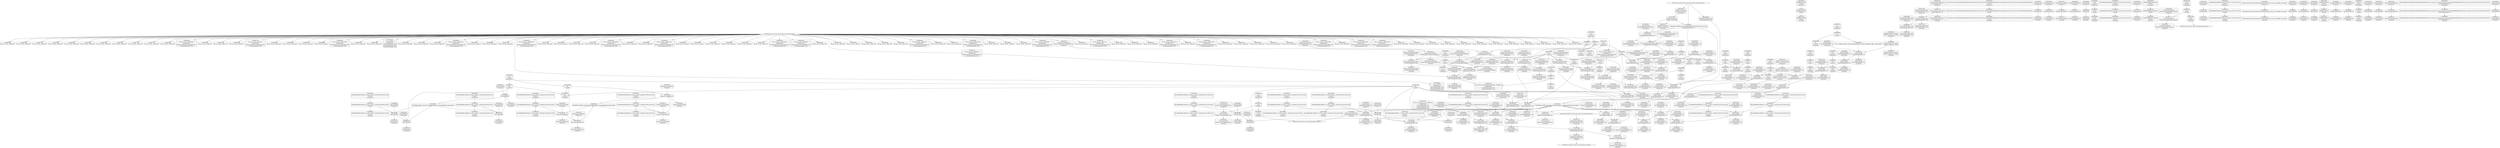 digraph {
	CE0x3b97ec0 [shape=record,shape=Mrecord,label="{CE0x3b97ec0|current_sid:tmp8|security/selinux/hooks.c,218}"]
	CE0x3b59bb0 [shape=record,shape=Mrecord,label="{CE0x3b59bb0|80:_i32,_112:_i8*,_:_CRE_46,47_}"]
	CE0x3b78300 [shape=record,shape=Mrecord,label="{CE0x3b78300|80:_i32,_112:_i8*,_:_CRE_64,65_}"]
	CE0x3b77e40 [shape=record,shape=Mrecord,label="{CE0x3b77e40|80:_i32,_112:_i8*,_:_CRE_60,61_}"]
	CE0x3b7f600 [shape=record,shape=Mrecord,label="{CE0x3b7f600|GLOBAL:get_current|*Constant*|*SummSource*}"]
	CE0x3b84170 [shape=record,shape=Mrecord,label="{CE0x3b84170|current_sid:tmp21|security/selinux/hooks.c,218}"]
	CE0x5103fd0 [shape=record,shape=Mrecord,label="{CE0x5103fd0|80:_i32,_112:_i8*,_:_CRE_26,27_}"]
	CE0x3ba00d0 [shape=record,shape=Mrecord,label="{CE0x3ba00d0|current_sid:tmp16|security/selinux/hooks.c,218|*SummSource*}"]
	CE0x3b57ff0 [shape=record,shape=Mrecord,label="{CE0x3b57ff0|_ret_i32_%retval.0,_!dbg_!27728|security/selinux/avc.c,775|*SummSink*}"]
	CE0x3b56970 [shape=record,shape=Mrecord,label="{CE0x3b56970|i32_(i32,_i32,_i16,_i32,_%struct.common_audit_data*)*_bitcast_(i32_(i32,_i32,_i16,_i32,_%struct.common_audit_data.495*)*_avc_has_perm_to_i32_(i32,_i32,_i16,_i32,_%struct.common_audit_data*)*)|*Constant*|*SummSource*}"]
	CE0x3b59ce0 [shape=record,shape=Mrecord,label="{CE0x3b59ce0|80:_i32,_112:_i8*,_:_CRE_47,48_}"]
	CE0x3b7f8c0 [shape=record,shape=Mrecord,label="{CE0x3b7f8c0|get_current:entry}"]
	CE0x3b63460 [shape=record,shape=Mrecord,label="{CE0x3b63460|current_sid:tobool|security/selinux/hooks.c,218}"]
	CE0x3b661b0 [shape=record,shape=Mrecord,label="{CE0x3b661b0|GLOBAL:current_sid.__warned|Global_var:current_sid.__warned|*SummSource*}"]
	CE0x3b4a7c0 [shape=record,shape=Mrecord,label="{CE0x3b4a7c0|i8_4|*Constant*}"]
	CE0x3b4b5c0 [shape=record,shape=Mrecord,label="{CE0x3b4b5c0|i32_3|*Constant*}"]
	CE0x3b4ae10 [shape=record,shape=Mrecord,label="{CE0x3b4ae10|selinux_sem_associate:tmp6|security/selinux/hooks.c,5422|*SummSource*}"]
	CE0x5103ee0 [shape=record,shape=Mrecord,label="{CE0x5103ee0|80:_i32,_112:_i8*,_:_CRE_25,26_}"]
	CE0x3b7fd70 [shape=record,shape=Mrecord,label="{CE0x3b7fd70|current_sid:tmp1|*SummSink*}"]
	CE0x4f23860 [shape=record,shape=Mrecord,label="{CE0x4f23860|selinux_sem_associate:sem_perm|security/selinux/hooks.c,5419|*SummSink*}"]
	CE0x5055df0 [shape=record,shape=Mrecord,label="{CE0x5055df0|selinux_sem_associate:tmp|*SummSink*}"]
	CE0x3b7aad0 [shape=record,shape=Mrecord,label="{CE0x3b7aad0|selinux_sem_associate:call3|security/selinux/hooks.c,5424|*SummSource*}"]
	CE0x3b64d10 [shape=record,shape=Mrecord,label="{CE0x3b64d10|_call_void_mcount()_#3|*SummSource*}"]
	CE0x3b70ad0 [shape=record,shape=Mrecord,label="{CE0x3b70ad0|current_sid:tmp|*SummSource*}"]
	CE0x3b54e10 [shape=record,shape=Mrecord,label="{CE0x3b54e10|current_sid:tmp3}"]
	CE0x3b74ea0 [shape=record,shape=Mrecord,label="{CE0x3b74ea0|80:_i32,_112:_i8*,_:_CRE_51,52_}"]
	CE0x3b51760 [shape=record,shape=Mrecord,label="{CE0x3b51760|selinux_sem_associate:bb|*SummSink*}"]
	CE0x3b69a30 [shape=record,shape=Mrecord,label="{CE0x3b69a30|selinux_sem_associate:sid2|security/selinux/hooks.c,5424}"]
	CE0x3b508c0 [shape=record,shape=Mrecord,label="{CE0x3b508c0|current_sid:tmp3|*SummSink*}"]
	CE0x3bb1a00 [shape=record,shape=Mrecord,label="{CE0x3bb1a00|get_current:tmp2|*SummSource*}"]
	CE0x3b76f40 [shape=record,shape=Mrecord,label="{CE0x3b76f40|80:_i32,_112:_i8*,_:_CRE_20,21_}"]
	CE0x3ba6db0 [shape=record,shape=Mrecord,label="{CE0x3ba6db0|current_sid:land.lhs.true2|*SummSource*}"]
	CE0x3b548f0 [shape=record,shape=Mrecord,label="{CE0x3b548f0|current_sid:bb|*SummSource*}"]
	CE0x3b814e0 [shape=record,shape=Mrecord,label="{CE0x3b814e0|current_sid:tmp11|security/selinux/hooks.c,218|*SummSink*}"]
	CE0x3b69ee0 [shape=record,shape=Mrecord,label="{CE0x3b69ee0|selinux_sem_associate:sid2|security/selinux/hooks.c,5424|*SummSink*}"]
	CE0x3b77030 [shape=record,shape=Mrecord,label="{CE0x3b77030|80:_i32,_112:_i8*,_:_CRE_21,22_}"]
	CE0x3b507c0 [shape=record,shape=Mrecord,label="{CE0x3b507c0|current_sid:tmp3|*SummSource*}"]
	CE0x3b4a950 [shape=record,shape=Mrecord,label="{CE0x3b4a950|i8_4|*Constant*|*SummSource*}"]
	CE0x3b550d0 [shape=record,shape=Mrecord,label="{CE0x3b550d0|i1_true|*Constant*|*SummSink*}"]
	CE0x3b6ae60 [shape=record,shape=Mrecord,label="{CE0x3b6ae60|i32_78|*Constant*|*SummSink*}"]
	CE0x3b59430 [shape=record,shape=Mrecord,label="{CE0x3b59430|selinux_sem_associate:ad|security/selinux/hooks.c, 5416|*SummSource*}"]
	CE0x3b88aa0 [shape=record,shape=Mrecord,label="{CE0x3b88aa0|COLLAPSED:_CMRE:_elem_0::|security/selinux/hooks.c,218}"]
	CE0x3b72730 [shape=record,shape=Mrecord,label="{CE0x3b72730|80:_i32,_112:_i8*,_:_CRE_19,20_}"]
	CE0x3b81780 [shape=record,shape=Mrecord,label="{CE0x3b81780|current_sid:tmp12|security/selinux/hooks.c,218|*SummSource*}"]
	CE0x3b6b230 [shape=record,shape=Mrecord,label="{CE0x3b6b230|current_sid:cred|security/selinux/hooks.c,218|*SummSink*}"]
	CE0x3ba5d70 [shape=record,shape=Mrecord,label="{CE0x3ba5d70|i64*_getelementptr_inbounds_(_11_x_i64_,_11_x_i64_*___llvm_gcov_ctr125,_i64_0,_i64_6)|*Constant*|*SummSink*}"]
	CE0x5055e60 [shape=record,shape=Mrecord,label="{CE0x5055e60|i64_1|*Constant*|*SummSource*}"]
	CE0x3ba2d70 [shape=record,shape=Mrecord,label="{CE0x3ba2d70|current_sid:tmp17|security/selinux/hooks.c,218|*SummSource*}"]
	CE0x3b686e0 [shape=record,shape=Mrecord,label="{CE0x3b686e0|i8*_getelementptr_inbounds_(_25_x_i8_,_25_x_i8_*_.str3,_i32_0,_i32_0)|*Constant*|*SummSink*}"]
	CE0x3b5ad00 [shape=record,shape=Mrecord,label="{CE0x3b5ad00|80:_i32,_112:_i8*,_:_CRE_43,44_}"]
	CE0x3b68d50 [shape=record,shape=Mrecord,label="{CE0x3b68d50|avc_has_perm:entry|*SummSource*}"]
	CE0x3b75ad0 [shape=record,shape=Mrecord,label="{CE0x3b75ad0|_ret_i32_%tmp24,_!dbg_!27742|security/selinux/hooks.c,220|*SummSink*}"]
	CE0x3b63fe0 [shape=record,shape=Mrecord,label="{CE0x3b63fe0|80:_i32,_112:_i8*,_:_CRE_96,100_|*MultipleSource*|Function::selinux_sem_associate&Arg::sma::|security/selinux/hooks.c,5419}"]
	CE0x3b70cf0 [shape=record,shape=Mrecord,label="{CE0x3b70cf0|80:_i32,_112:_i8*,_:_CRE_9,10_}"]
	CE0x3b729c0 [shape=record,shape=Mrecord,label="{CE0x3b729c0|avc_has_perm:ssid|Function::avc_has_perm&Arg::ssid::|*SummSource*}"]
	CE0x3b54b90 [shape=record,shape=Mrecord,label="{CE0x3b54b90|current_sid:tmp2|*SummSource*}"]
	CE0x3b77a70 [shape=record,shape=Mrecord,label="{CE0x3b77a70|selinux_sem_associate:call|security/selinux/hooks.c,5417|*SummSource*}"]
	CE0x3b9d950 [shape=record,shape=Mrecord,label="{CE0x3b9d950|GLOBAL:lockdep_rcu_suspicious|*Constant*|*SummSink*}"]
	CE0x3b5f670 [shape=record,shape=Mrecord,label="{CE0x3b5f670|_ret_%struct.task_struct*_%tmp4,_!dbg_!27714|./arch/x86/include/asm/current.h,14|*SummSink*}"]
	CE0x3b8a4b0 [shape=record,shape=Mrecord,label="{CE0x3b8a4b0|selinux_sem_associate:tmp|*SummSource*}"]
	CE0x3b54510 [shape=record,shape=Mrecord,label="{CE0x3b54510|_ret_i32_%call3,_!dbg_!27729|security/selinux/hooks.c,5424|*SummSink*}"]
	CE0x3b58580 [shape=record,shape=Mrecord,label="{CE0x3b58580|_ret_i32_%call3,_!dbg_!27729|security/selinux/hooks.c,5424|*SummSource*}"]
	CE0x3b54b20 [shape=record,shape=Mrecord,label="{CE0x3b54b20|current_sid:tmp2}"]
	CE0x3ba3f50 [shape=record,shape=Mrecord,label="{CE0x3ba3f50|current_sid:tmp20|security/selinux/hooks.c,218|*SummSource*}"]
	CE0x3b84e30 [shape=record,shape=Mrecord,label="{CE0x3b84e30|current_sid:sid|security/selinux/hooks.c,220}"]
	CE0x3b80d40 [shape=record,shape=Mrecord,label="{CE0x3b80d40|current_sid:call|security/selinux/hooks.c,218}"]
	CE0x3b7fb50 [shape=record,shape=Mrecord,label="{CE0x3b7fb50|i64*_getelementptr_inbounds_(_11_x_i64_,_11_x_i64_*___llvm_gcov_ctr125,_i64_0,_i64_1)|*Constant*}"]
	CE0x3b6bca0 [shape=record,shape=Mrecord,label="{CE0x3b6bca0|current_sid:tmp8|security/selinux/hooks.c,218|*SummSink*}"]
	CE0x3b61590 [shape=record,shape=Mrecord,label="{CE0x3b61590|get_current:tmp1|*SummSource*}"]
	CE0x3b66450 [shape=record,shape=Mrecord,label="{CE0x3b66450|80:_i32,_112:_i8*,_:_CRE_112,120_|*MultipleSource*|Function::selinux_sem_associate&Arg::sma::|security/selinux/hooks.c,5419}"]
	CE0x3b5c140 [shape=record,shape=Mrecord,label="{CE0x3b5c140|80:_i32,_112:_i8*,_:_CRE_71,72_}"]
	CE0x4805450 [shape=record,shape=Mrecord,label="{CE0x4805450|selinux_sem_associate:sem_perm|security/selinux/hooks.c,5419}"]
	"CONST[source:1(input),value:2(dynamic)][purpose:{object}][SrcIdx:0]"
	CE0x3ba5330 [shape=record,shape=Mrecord,label="{CE0x3ba5330|current_sid:tmp5|security/selinux/hooks.c,218|*SummSource*}"]
	CE0x3b6e560 [shape=record,shape=Mrecord,label="{CE0x3b6e560|80:_i32,_112:_i8*,_:_CRE_56,57_}"]
	CE0x3b61210 [shape=record,shape=Mrecord,label="{CE0x3b61210|80:_i32,_112:_i8*,_:_CRE_76,80_|*MultipleSource*|Function::selinux_sem_associate&Arg::sma::|security/selinux/hooks.c,5419}"]
	CE0x3b639d0 [shape=record,shape=Mrecord,label="{CE0x3b639d0|selinux_sem_associate:bb}"]
	CE0x3b5aaa0 [shape=record,shape=Mrecord,label="{CE0x3b5aaa0|80:_i32,_112:_i8*,_:_CRE_41,42_}"]
	CE0x3b62d60 [shape=record,shape=Mrecord,label="{CE0x3b62d60|i32_10|*Constant*|*SummSink*}"]
	CE0x3b56c10 [shape=record,shape=Mrecord,label="{CE0x3b56c10|i16_25|*Constant*|*SummSource*}"]
	"CONST[source:0(mediator),value:0(static)][purpose:{operation}]"
	CE0x3b65060 [shape=record,shape=Mrecord,label="{CE0x3b65060|80:_i32,_112:_i8*,_:_CRE_34,35_}"]
	CE0x3b7b090 [shape=record,shape=Mrecord,label="{CE0x3b7b090|i32_(i32,_i32,_i16,_i32,_%struct.common_audit_data*)*_bitcast_(i32_(i32,_i32,_i16,_i32,_%struct.common_audit_data.495*)*_avc_has_perm_to_i32_(i32,_i32,_i16,_i32,_%struct.common_audit_data*)*)|*Constant*}"]
	CE0x3b57cb0 [shape=record,shape=Mrecord,label="{CE0x3b57cb0|avc_has_perm:auditdata|Function::avc_has_perm&Arg::auditdata::|*SummSink*}"]
	CE0x3b758b0 [shape=record,shape=Mrecord,label="{CE0x3b758b0|current_sid:entry|*SummSink*}"]
	CE0x3ba3510 [shape=record,shape=Mrecord,label="{CE0x3ba3510|current_sid:tmp19|security/selinux/hooks.c,218}"]
	CE0x3b5c010 [shape=record,shape=Mrecord,label="{CE0x3b5c010|80:_i32,_112:_i8*,_:_CRE_70,71_}"]
	CE0x3b86630 [shape=record,shape=Mrecord,label="{CE0x3b86630|current_sid:tmp24|security/selinux/hooks.c,220|*SummSink*}"]
	CE0x3b708e0 [shape=record,shape=Mrecord,label="{CE0x3b708e0|i64*_getelementptr_inbounds_(_11_x_i64_,_11_x_i64_*___llvm_gcov_ctr125,_i64_0,_i64_0)|*Constant*|*SummSink*}"]
	CE0x3b6a9a0 [shape=record,shape=Mrecord,label="{CE0x3b6a9a0|selinux_sem_associate:tmp7|security/selinux/hooks.c,5424|*SummSource*}"]
	CE0x3b65b80 [shape=record,shape=Mrecord,label="{CE0x3b65b80|80:_i32,_112:_i8*,_:_CRE_3,4_}"]
	CE0x3b57b60 [shape=record,shape=Mrecord,label="{CE0x3b57b60|avc_has_perm:auditdata|Function::avc_has_perm&Arg::auditdata::|*SummSource*}"]
	CE0x3b79550 [shape=record,shape=Mrecord,label="{CE0x3b79550|selinux_sem_associate:type|security/selinux/hooks.c,5421}"]
	CE0x3b570e0 [shape=record,shape=Mrecord,label="{CE0x3b570e0|avc_has_perm:tclass|Function::avc_has_perm&Arg::tclass::|*SummSink*}"]
	CE0x3b99940 [shape=record,shape=Mrecord,label="{CE0x3b99940|current_sid:tmp4|security/selinux/hooks.c,218}"]
	CE0x3b9e430 [shape=record,shape=Mrecord,label="{CE0x3b9e430|i8*_getelementptr_inbounds_(_45_x_i8_,_45_x_i8_*_.str12,_i32_0,_i32_0)|*Constant*|*SummSink*}"]
	CE0x3b6d340 [shape=record,shape=Mrecord,label="{CE0x3b6d340|%struct.task_struct*_(%struct.task_struct**)*_asm_movq_%gs:$_1:P_,$0_,_r,im,_dirflag_,_fpsr_,_flags_}"]
	CE0x3b86450 [shape=record,shape=Mrecord,label="{CE0x3b86450|current_sid:tmp24|security/selinux/hooks.c,220}"]
	CE0x3b79c40 [shape=record,shape=Mrecord,label="{CE0x3b79c40|avc_has_perm:entry}"]
	CE0x3b57e30 [shape=record,shape=Mrecord,label="{CE0x3b57e30|_ret_i32_%retval.0,_!dbg_!27728|security/selinux/avc.c,775|*SummSource*}"]
	CE0x3b66d10 [shape=record,shape=Mrecord,label="{CE0x3b66d10|80:_i32,_112:_i8*,_:_CRE_152,160_|*MultipleSource*|Function::selinux_sem_associate&Arg::sma::|security/selinux/hooks.c,5419}"]
	CE0x3b6e430 [shape=record,shape=Mrecord,label="{CE0x3b6e430|80:_i32,_112:_i8*,_:_CRE_55,56_}"]
	CE0x3b80370 [shape=record,shape=Mrecord,label="{CE0x3b80370|current_sid:if.then|*SummSource*}"]
	CE0x3b9bb90 [shape=record,shape=Mrecord,label="{CE0x3b9bb90|current_sid:tobool1|security/selinux/hooks.c,218|*SummSink*}"]
	CE0x3ba3860 [shape=record,shape=Mrecord,label="{CE0x3ba3860|i64*_getelementptr_inbounds_(_11_x_i64_,_11_x_i64_*___llvm_gcov_ctr125,_i64_0,_i64_10)|*Constant*}"]
	CE0x3b74fd0 [shape=record,shape=Mrecord,label="{CE0x3b74fd0|80:_i32,_112:_i8*,_:_CRE_52,53_}"]
	CE0x3b6a3c0 [shape=record,shape=Mrecord,label="{CE0x3b6a3c0|4:_i32,_:_CRE_0,2_|*MultipleSource*|security/selinux/hooks.c,5419|security/selinux/hooks.c,5419|security/selinux/hooks.c,5424}"]
	CE0x3ba2de0 [shape=record,shape=Mrecord,label="{CE0x3ba2de0|current_sid:tmp17|security/selinux/hooks.c,218|*SummSink*}"]
	CE0x3b60c30 [shape=record,shape=Mrecord,label="{CE0x3b60c30|80:_i32,_112:_i8*,_:_CRE_39,40_}"]
	CE0x3b998a0 [shape=record,shape=Mrecord,label="{CE0x3b998a0|i64_3|*Constant*|*SummSink*}"]
	CE0x3b75100 [shape=record,shape=Mrecord,label="{CE0x3b75100|80:_i32,_112:_i8*,_:_CRE_53,54_}"]
	CE0x5103df0 [shape=record,shape=Mrecord,label="{CE0x5103df0|80:_i32,_112:_i8*,_:_CRE_24,25_}"]
	CE0x3b9b8b0 [shape=record,shape=Mrecord,label="{CE0x3b9b8b0|current_sid:call4|security/selinux/hooks.c,218|*SummSink*}"]
	CE0x3b65340 [shape=record,shape=Mrecord,label="{CE0x3b65340|current_sid:tmp5|security/selinux/hooks.c,218|*SummSink*}"]
	CE0x3b66b30 [shape=record,shape=Mrecord,label="{CE0x3b66b30|80:_i32,_112:_i8*,_:_CRE_144,152_|*MultipleSource*|Function::selinux_sem_associate&Arg::sma::|security/selinux/hooks.c,5419}"]
	CE0x3b741f0 [shape=record,shape=Mrecord,label="{CE0x3b741f0|i32_0|*Constant*}"]
	CE0x344c040 [shape=record,shape=Mrecord,label="{CE0x344c040|80:_i32,_112:_i8*,_:_CRE_2,3_}"]
	CE0x3b60d60 [shape=record,shape=Mrecord,label="{CE0x3b60d60|80:_i32,_112:_i8*,_:_CRE_40,41_}"]
	CE0x3bb2320 [shape=record,shape=Mrecord,label="{CE0x3bb2320|_call_void_mcount()_#3|*SummSink*}"]
	CE0x3b9c2d0 [shape=record,shape=Mrecord,label="{CE0x3b9c2d0|i64_5|*Constant*|*SummSource*}"]
	CE0x3ba60e0 [shape=record,shape=Mrecord,label="{CE0x3ba60e0|current_sid:tmp13|security/selinux/hooks.c,218|*SummSink*}"]
	CE0x3b53d60 [shape=record,shape=Mrecord,label="{CE0x3b53d60|i64_1|*Constant*|*SummSink*}"]
	CE0x3b81cc0 [shape=record,shape=Mrecord,label="{CE0x3b81cc0|i64*_getelementptr_inbounds_(_11_x_i64_,_11_x_i64_*___llvm_gcov_ctr125,_i64_0,_i64_6)|*Constant*|*SummSource*}"]
	CE0x3b7f360 [shape=record,shape=Mrecord,label="{CE0x3b7f360|GLOBAL:get_current|*Constant*}"]
	CE0x3bdc360 [shape=record,shape=Mrecord,label="{CE0x3bdc360|get_current:tmp4|./arch/x86/include/asm/current.h,14|*SummSource*}"]
	CE0x3b9c080 [shape=record,shape=Mrecord,label="{CE0x3b9c080|i64_4|*Constant*|*SummSink*}"]
	CE0x3b84420 [shape=record,shape=Mrecord,label="{CE0x3b84420|i32_22|*Constant*}"]
	CE0x3b5d210 [shape=record,shape=Mrecord,label="{CE0x3b5d210|i32_0|*Constant*|*SummSink*}"]
	CE0x3b7a710 [shape=record,shape=Mrecord,label="{CE0x3b7a710|avc_has_perm:ssid|Function::avc_has_perm&Arg::ssid::}"]
	CE0x3b5e4a0 [shape=record,shape=Mrecord,label="{CE0x3b5e4a0|selinux_sem_associate:tmp3|*SummSink*}"]
	CE0x3b71f90 [shape=record,shape=Mrecord,label="{CE0x3b71f90|80:_i32,_112:_i8*,_:_CRE_29,30_}"]
	CE0x3b88cf0 [shape=record,shape=Mrecord,label="{CE0x3b88cf0|current_sid:security|security/selinux/hooks.c,218|*SummSink*}"]
	CE0x3b891c0 [shape=record,shape=Mrecord,label="{CE0x3b891c0|current_sid:tmp22|security/selinux/hooks.c,218|*SummSource*}"]
	CE0x3b56110 [shape=record,shape=Mrecord,label="{CE0x3b56110|current_sid:land.lhs.true2}"]
	CE0x3b717a0 [shape=record,shape=Mrecord,label="{CE0x3b717a0|get_current:bb}"]
	CE0x3b51320 [shape=record,shape=Mrecord,label="{CE0x3b51320|GLOBAL:current_sid|*Constant*}"]
	CE0x3b84780 [shape=record,shape=Mrecord,label="{CE0x3b84780|current_sid:tmp23|security/selinux/hooks.c,218|*SummSource*}"]
	CE0x3bd8560 [shape=record,shape=Mrecord,label="{CE0x3bd8560|i64*_getelementptr_inbounds_(_2_x_i64_,_2_x_i64_*___llvm_gcov_ctr98,_i64_0,_i64_0)|*Constant*|*SummSource*}"]
	CE0x3b5e040 [shape=record,shape=Mrecord,label="{CE0x3b5e040|selinux_sem_associate:tmp3}"]
	CE0x3b9f270 [shape=record,shape=Mrecord,label="{CE0x3b9f270|current_sid:tmp7|security/selinux/hooks.c,218|*SummSource*}"]
	CE0x3b667b0 [shape=record,shape=Mrecord,label="{CE0x3b667b0|80:_i32,_112:_i8*,_:_CRE_128,136_|*MultipleSource*|Function::selinux_sem_associate&Arg::sma::|security/selinux/hooks.c,5419}"]
	CE0x3b5f3f0 [shape=record,shape=Mrecord,label="{CE0x3b5f3f0|_ret_%struct.task_struct*_%tmp4,_!dbg_!27714|./arch/x86/include/asm/current.h,14|*SummSource*}"]
	CE0x3b56d40 [shape=record,shape=Mrecord,label="{CE0x3b56d40|i16_25|*Constant*|*SummSink*}"]
	CE0x3b71ef0 [shape=record,shape=Mrecord,label="{CE0x3b71ef0|80:_i32,_112:_i8*,_:_CRE_28,29_}"]
	CE0x3b5e540 [shape=record,shape=Mrecord,label="{CE0x3b5e540|_call_void_mcount()_#3}"]
	CE0x3b5c5e0 [shape=record,shape=Mrecord,label="{CE0x3b5c5e0|80:_i32,_112:_i8*,_:_CRE_80,84_|*MultipleSource*|Function::selinux_sem_associate&Arg::sma::|security/selinux/hooks.c,5419}"]
	CE0x3b61900 [shape=record,shape=Mrecord,label="{CE0x3b61900|COLLAPSED:_GCMRE___llvm_gcov_ctr319_internal_global_2_x_i64_zeroinitializer:_elem_0:default:}"]
	CE0x3b5d450 [shape=record,shape=Mrecord,label="{CE0x3b5d450|80:_i32,_112:_i8*,_:_CRE_7,8_}"]
	CE0x3b4afd0 [shape=record,shape=Mrecord,label="{CE0x3b4afd0|selinux_sem_associate:tmp6|security/selinux/hooks.c,5422|*SummSink*}"]
	CE0x3b9c940 [shape=record,shape=Mrecord,label="{CE0x3b9c940|i64_2|*Constant*}"]
	CE0x3b990d0 [shape=record,shape=Mrecord,label="{CE0x3b990d0|current_sid:tmp5|security/selinux/hooks.c,218}"]
	CE0x3b5a4e0 [shape=record,shape=Mrecord,label="{CE0x3b5a4e0|current_sid:tmp10|security/selinux/hooks.c,218|*SummSource*}"]
	CE0x3b72fa0 [shape=record,shape=Mrecord,label="{CE0x3b72fa0|i16_25|*Constant*}"]
	"CONST[source:2(external),value:2(dynamic)][purpose:{subject}][SrcIdx:1]"
	CE0x3ba40f0 [shape=record,shape=Mrecord,label="{CE0x3ba40f0|current_sid:tmp20|security/selinux/hooks.c,218|*SummSink*}"]
	CE0x3b6d6a0 [shape=record,shape=Mrecord,label="{CE0x3b6d6a0|current_sid:land.lhs.true|*SummSource*}"]
	CE0x3b72550 [shape=record,shape=Mrecord,label="{CE0x3b72550|80:_i32,_112:_i8*,_:_CRE_17,18_}"]
	CE0x3ba3c40 [shape=record,shape=Mrecord,label="{CE0x3ba3c40|i64*_getelementptr_inbounds_(_11_x_i64_,_11_x_i64_*___llvm_gcov_ctr125,_i64_0,_i64_10)|*Constant*|*SummSource*}"]
	CE0x3b54a20 [shape=record,shape=Mrecord,label="{CE0x3b54a20|current_sid:bb|*SummSink*}"]
	CE0x3b806c0 [shape=record,shape=Mrecord,label="{CE0x3b806c0|i64*_getelementptr_inbounds_(_11_x_i64_,_11_x_i64_*___llvm_gcov_ctr125,_i64_0,_i64_0)|*Constant*|*SummSource*}"]
	CE0x3ba4480 [shape=record,shape=Mrecord,label="{CE0x3ba4480|current_sid:call4|security/selinux/hooks.c,218}"]
	CE0x3b785e0 [shape=record,shape=Mrecord,label="{CE0x3b785e0|i32_0|*Constant*}"]
	CE0x3ba0250 [shape=record,shape=Mrecord,label="{CE0x3ba0250|current_sid:tmp16|security/selinux/hooks.c,218|*SummSink*}"]
	CE0x3b4b440 [shape=record,shape=Mrecord,label="{CE0x3b4b440|selinux_sem_associate:key|security/selinux/hooks.c,5422}"]
	CE0x3ba6f30 [shape=record,shape=Mrecord,label="{CE0x3ba6f30|current_sid:if.then}"]
	CE0x3b98ef0 [shape=record,shape=Mrecord,label="{CE0x3b98ef0|i64_0|*Constant*|*SummSink*}"]
	CE0x3b4b630 [shape=record,shape=Mrecord,label="{CE0x3b4b630|i32_3|*Constant*|*SummSource*}"]
	CE0x3b74100 [shape=record,shape=Mrecord,label="{CE0x3b74100|_ret_i32_%tmp24,_!dbg_!27742|security/selinux/hooks.c,220|*SummSource*}"]
	CE0x3b9fe80 [shape=record,shape=Mrecord,label="{CE0x3b9fe80|current_sid:tmp16|security/selinux/hooks.c,218}"]
	CE0x3b86960 [shape=record,shape=Mrecord,label="{CE0x3b86960|get_current:bb|*SummSink*}"]
	"CONST[source:0(mediator),value:2(dynamic)][purpose:{object}]"
	CE0x3b723a0 [shape=record,shape=Mrecord,label="{CE0x3b723a0|80:_i32,_112:_i8*,_:_CRE_15,16_}"]
	CE0x3b55440 [shape=record,shape=Mrecord,label="{CE0x3b55440|i64*_getelementptr_inbounds_(_11_x_i64_,_11_x_i64_*___llvm_gcov_ctr125,_i64_0,_i64_8)|*Constant*}"]
	CE0x3b4b040 [shape=record,shape=Mrecord,label="{CE0x3b4b040|selinux_sem_associate:ipc_id|security/selinux/hooks.c,5422}"]
	CE0x3b67ea0 [shape=record,shape=Mrecord,label="{CE0x3b67ea0|i8_1|*Constant*|*SummSink*}"]
	CE0x3b54230 [shape=record,shape=Mrecord,label="{CE0x3b54230|selinux_sem_associate:tmp1|*SummSource*}"]
	CE0x3b71240 [shape=record,shape=Mrecord,label="{CE0x3b71240|current_sid:sid|security/selinux/hooks.c,220|*SummSink*}"]
	CE0x3b5ed90 [shape=record,shape=Mrecord,label="{CE0x3b5ed90|current_sid:tmp|*SummSink*}"]
	CE0x3b60830 [shape=record,shape=Mrecord,label="{CE0x3b60830|i64*_getelementptr_inbounds_(_2_x_i64_,_2_x_i64_*___llvm_gcov_ctr98,_i64_0,_i64_1)|*Constant*|*SummSource*}"]
	CE0x3b88c80 [shape=record,shape=Mrecord,label="{CE0x3b88c80|current_sid:security|security/selinux/hooks.c,218|*SummSource*}"]
	CE0x3b61100 [shape=record,shape=Mrecord,label="{CE0x3b61100|get_current:tmp1|*SummSink*}"]
	CE0x3b9bf50 [shape=record,shape=Mrecord,label="{CE0x3b9bf50|i64_4|*Constant*|*SummSource*}"]
	CE0x3ba67d0 [shape=record,shape=Mrecord,label="{CE0x3ba67d0|i1_true|*Constant*}"]
	CE0x3b79a40 [shape=record,shape=Mrecord,label="{CE0x3b79a40|selinux_sem_associate:tmp6|security/selinux/hooks.c,5422}"]
	CE0x3b62840 [shape=record,shape=Mrecord,label="{CE0x3b62840|80:_i32,_112:_i8*,_:_CRE_184,188_|*MultipleSource*|Function::selinux_sem_associate&Arg::sma::|security/selinux/hooks.c,5419}"]
	CE0x3ba6520 [shape=record,shape=Mrecord,label="{CE0x3ba6520|current_sid:tmp14|security/selinux/hooks.c,218|*SummSource*}"]
	CE0x3b6e1e0 [shape=record,shape=Mrecord,label="{CE0x3b6e1e0|selinux_sem_associate:tmp2|*SummSink*}"]
	CE0x3b99830 [shape=record,shape=Mrecord,label="{CE0x3b99830|i64_3|*Constant*|*SummSource*}"]
	CE0x3b842f0 [shape=record,shape=Mrecord,label="{CE0x3b842f0|current_sid:tmp21|security/selinux/hooks.c,218|*SummSource*}"]
	CE0x3b9c9b0 [shape=record,shape=Mrecord,label="{CE0x3b9c9b0|i64_2|*Constant*|*SummSource*}"]
	CE0x3b64f70 [shape=record,shape=Mrecord,label="{CE0x3b64f70|80:_i32,_112:_i8*,_:_CRE_33,34_}"]
	CE0x3b7b4f0 [shape=record,shape=Mrecord,label="{CE0x3b7b4f0|current_sid:tmp4|security/selinux/hooks.c,218|*SummSource*}"]
	CE0x3b61890 [shape=record,shape=Mrecord,label="{CE0x3b61890|selinux_sem_associate:tmp}"]
	CE0x3b9e3c0 [shape=record,shape=Mrecord,label="{CE0x3b9e3c0|i8*_getelementptr_inbounds_(_45_x_i8_,_45_x_i8_*_.str12,_i32_0,_i32_0)|*Constant*|*SummSource*}"]
	CE0x3b7f970 [shape=record,shape=Mrecord,label="{CE0x3b7f970|get_current:entry|*SummSource*}"]
	CE0x3b702d0 [shape=record,shape=Mrecord,label="{CE0x3b702d0|80:_i32,_112:_i8*,_:_CRE_69,70_}"]
	CE0x3b4b250 [shape=record,shape=Mrecord,label="{CE0x3b4b250|selinux_sem_associate:key|security/selinux/hooks.c,5422|*SummSource*}"]
	CE0x3b64180 [shape=record,shape=Mrecord,label="{CE0x3b64180|80:_i32,_112:_i8*,_:_CRE_100,102_|*MultipleSource*|Function::selinux_sem_associate&Arg::sma::|security/selinux/hooks.c,5419}"]
	CE0x3b50960 [shape=record,shape=Mrecord,label="{CE0x3b50960|_call_void_mcount()_#3}"]
	CE0x3b577c0 [shape=record,shape=Mrecord,label="{CE0x3b577c0|avc_has_perm:requested|Function::avc_has_perm&Arg::requested::}"]
	CE0x3b9e110 [shape=record,shape=Mrecord,label="{CE0x3b9e110|i32_218|*Constant*|*SummSink*}"]
	CE0x3b5d310 [shape=record,shape=Mrecord,label="{CE0x3b5d310|80:_i32,_112:_i8*,_:_CRE_5,6_}"]
	CE0x3b5d3b0 [shape=record,shape=Mrecord,label="{CE0x3b5d3b0|80:_i32,_112:_i8*,_:_CRE_6,7_}"]
	CE0x3b9d7b0 [shape=record,shape=Mrecord,label="{CE0x3b9d7b0|GLOBAL:lockdep_rcu_suspicious|*Constant*}"]
	CE0x3b84590 [shape=record,shape=Mrecord,label="{CE0x3b84590|current_sid:tmp22|security/selinux/hooks.c,218|*SummSink*}"]
	CE0x3b5e5e0 [shape=record,shape=Mrecord,label="{CE0x3b5e5e0|i32_1|*Constant*|*SummSink*}"]
	CE0x3b6a430 [shape=record,shape=Mrecord,label="{CE0x3b6a430|4:_i32,_:_CRE_4,8_|*MultipleSource*|security/selinux/hooks.c,5419|security/selinux/hooks.c,5419|security/selinux/hooks.c,5424}"]
	CE0x3b55200 [shape=record,shape=Mrecord,label="{CE0x3b55200|i64*_getelementptr_inbounds_(_11_x_i64_,_11_x_i64_*___llvm_gcov_ctr125,_i64_0,_i64_8)|*Constant*|*SummSink*}"]
	CE0x3b84cb0 [shape=record,shape=Mrecord,label="{CE0x3b84cb0|i32_1|*Constant*}"]
	CE0x3b562e0 [shape=record,shape=Mrecord,label="{CE0x3b562e0|current_sid:do.end}"]
	CE0x3b72260 [shape=record,shape=Mrecord,label="{CE0x3b72260|80:_i32,_112:_i8*,_:_CRE_32,33_}"]
	CE0x3b65cf0 [shape=record,shape=Mrecord,label="{CE0x3b65cf0|80:_i32,_112:_i8*,_:_CRE_10,11_}"]
	CE0x3b9dcc0 [shape=record,shape=Mrecord,label="{CE0x3b9dcc0|i32_218|*Constant*|*SummSource*}"]
	CE0x3b86540 [shape=record,shape=Mrecord,label="{CE0x3b86540|current_sid:tmp24|security/selinux/hooks.c,220|*SummSource*}"]
	CE0x3b784d0 [shape=record,shape=Mrecord,label="{CE0x3b784d0|current_sid:call|security/selinux/hooks.c,218|*SummSink*}"]
	CE0x3b81a30 [shape=record,shape=Mrecord,label="{CE0x3b81a30|i64*_getelementptr_inbounds_(_11_x_i64_,_11_x_i64_*___llvm_gcov_ctr125,_i64_0,_i64_6)|*Constant*}"]
	CE0x3ba5240 [shape=record,shape=Mrecord,label="{CE0x3ba5240|GLOBAL:__llvm_gcov_ctr125|Global_var:__llvm_gcov_ctr125|*SummSource*}"]
	CE0x3b84490 [shape=record,shape=Mrecord,label="{CE0x3b84490|current_sid:tmp23|security/selinux/hooks.c,218}"]
	CE0x3b74d70 [shape=record,shape=Mrecord,label="{CE0x3b74d70|80:_i32,_112:_i8*,_:_CRE_50,51_}"]
	CE0x3b99730 [shape=record,shape=Mrecord,label="{CE0x3b99730|i64_0|*Constant*}"]
	CE0x3b72460 [shape=record,shape=Mrecord,label="{CE0x3b72460|80:_i32,_112:_i8*,_:_CRE_16,17_}"]
	CE0x3b7b620 [shape=record,shape=Mrecord,label="{CE0x3b7b620|current_sid:tmp4|security/selinux/hooks.c,218|*SummSink*}"]
	CE0x3b83ac0 [shape=record,shape=Mrecord,label="{CE0x3b83ac0|current_sid:do.body}"]
	CE0x3b62500 [shape=record,shape=Mrecord,label="{CE0x3b62500|80:_i32,_112:_i8*,_:_CRE_168,176_|*MultipleSource*|Function::selinux_sem_associate&Arg::sma::|security/selinux/hooks.c,5419}"]
	CE0x3b5f5d0 [shape=record,shape=Mrecord,label="{CE0x3b5f5d0|_ret_%struct.task_struct*_%tmp4,_!dbg_!27714|./arch/x86/include/asm/current.h,14}"]
	CE0x3b997c0 [shape=record,shape=Mrecord,label="{CE0x3b997c0|i64_3|*Constant*}"]
	CE0x3b63d10 [shape=record,shape=Mrecord,label="{CE0x3b63d10|80:_i32,_112:_i8*,_:_CRE_88,92_|*MultipleSource*|Function::selinux_sem_associate&Arg::sma::|security/selinux/hooks.c,5419}"]
	CE0x3b7fef0 [shape=record,shape=Mrecord,label="{CE0x3b7fef0|i64*_getelementptr_inbounds_(_11_x_i64_,_11_x_i64_*___llvm_gcov_ctr125,_i64_0,_i64_1)|*Constant*|*SummSource*}"]
	CE0x3b6e690 [shape=record,shape=Mrecord,label="{CE0x3b6e690|80:_i32,_112:_i8*,_:_CRE_57,58_}"]
	CE0x3b9da70 [shape=record,shape=Mrecord,label="{CE0x3b9da70|i32_218|*Constant*}"]
	CE0x3b78950 [shape=record,shape=Mrecord,label="{CE0x3b78950|selinux_sem_associate:tmp1|*SummSink*}"]
	CE0x3b79660 [shape=record,shape=Mrecord,label="{CE0x3b79660|selinux_sem_associate:type|security/selinux/hooks.c,5421|*SummSource*}"]
	CE0x3b74c40 [shape=record,shape=Mrecord,label="{CE0x3b74c40|80:_i32,_112:_i8*,_:_CRE_49,50_}"]
	CE0x3ba29b0 [shape=record,shape=Mrecord,label="{CE0x3ba29b0|current_sid:tmp17|security/selinux/hooks.c,218}"]
	CE0x3ba3d60 [shape=record,shape=Mrecord,label="{CE0x3ba3d60|current_sid:tmp19|security/selinux/hooks.c,218|*SummSink*}"]
	CE0x3b53e10 [shape=record,shape=Mrecord,label="{CE0x3b53e10|selinux_sem_associate:entry|*SummSink*}"]
	CE0x3b73d60 [shape=record,shape=Mrecord,label="{CE0x3b73d60|current_sid:tmp1}"]
	CE0x3b72a90 [shape=record,shape=Mrecord,label="{CE0x3b72a90|avc_has_perm:ssid|Function::avc_has_perm&Arg::ssid::|*SummSink*}"]
	CE0x3b99650 [shape=record,shape=Mrecord,label="{CE0x3b99650|i64_2|*Constant*|*SummSink*}"]
	CE0x3b65430 [shape=record,shape=Mrecord,label="{CE0x3b65430|current_sid:tmp6|security/selinux/hooks.c,218}"]
	CE0x3b4aae0 [shape=record,shape=Mrecord,label="{CE0x3b4aae0|i8_4|*Constant*|*SummSink*}"]
	CE0x3b635f0 [shape=record,shape=Mrecord,label="{CE0x3b635f0|i32_1|*Constant*}"]
	CE0x3b68320 [shape=record,shape=Mrecord,label="{CE0x3b68320|_call_void_lockdep_rcu_suspicious(i8*_getelementptr_inbounds_(_25_x_i8_,_25_x_i8_*_.str3,_i32_0,_i32_0),_i32_218,_i8*_getelementptr_inbounds_(_45_x_i8_,_45_x_i8_*_.str12,_i32_0,_i32_0))_#10,_!dbg_!27727|security/selinux/hooks.c,218|*SummSource*}"]
	CE0x51fddf0 [shape=record,shape=Mrecord,label="{CE0x51fddf0|80:_i32,_112:_i8*,_:_CRE_0,1_}"]
	CE0x3b813b0 [shape=record,shape=Mrecord,label="{CE0x3b813b0|current_sid:tmp11|security/selinux/hooks.c,218|*SummSource*}"]
	CE0x3b86a90 [shape=record,shape=Mrecord,label="{CE0x3b86a90|i64*_getelementptr_inbounds_(_2_x_i64_,_2_x_i64_*___llvm_gcov_ctr98,_i64_0,_i64_0)|*Constant*|*SummSink*}"]
	CE0x3b66330 [shape=record,shape=Mrecord,label="{CE0x3b66330|GLOBAL:current_sid.__warned|Global_var:current_sid.__warned|*SummSink*}"]
	CE0x3b68a70 [shape=record,shape=Mrecord,label="{CE0x3b68a70|i8*_getelementptr_inbounds_(_25_x_i8_,_25_x_i8_*_.str3,_i32_0,_i32_0)|*Constant*}"]
	CE0x3ba3cf0 [shape=record,shape=Mrecord,label="{CE0x3ba3cf0|i64*_getelementptr_inbounds_(_11_x_i64_,_11_x_i64_*___llvm_gcov_ctr125,_i64_0,_i64_10)|*Constant*|*SummSink*}"]
	CE0x3b58940 [shape=record,shape=Mrecord,label="{CE0x3b58940|selinux_sem_associate:entry|*SummSource*}"]
	CE0x3b54020 [shape=record,shape=Mrecord,label="{CE0x3b54020|selinux_sem_associate:sma|Function::selinux_sem_associate&Arg::sma::}"]
	CE0x3b70070 [shape=record,shape=Mrecord,label="{CE0x3b70070|80:_i32,_112:_i8*,_:_CRE_67,68_}"]
	CE0x3ba3070 [shape=record,shape=Mrecord,label="{CE0x3ba3070|current_sid:tmp18|security/selinux/hooks.c,218}"]
	CE0x3b6adf0 [shape=record,shape=Mrecord,label="{CE0x3b6adf0|i32_78|*Constant*}"]
	CE0x3b59a80 [shape=record,shape=Mrecord,label="{CE0x3b59a80|80:_i32,_112:_i8*,_:_CRE_45,46_}"]
	CE0x3b62ea0 [shape=record,shape=Mrecord,label="{CE0x3b62ea0|selinux_sem_associate:security|security/selinux/hooks.c,5419|*SummSource*}"]
	CE0x3b54f50 [shape=record,shape=Mrecord,label="{CE0x3b54f50|i1_true|*Constant*|*SummSource*}"]
	CE0x3be7ce0 [shape=record,shape=Mrecord,label="{CE0x3be7ce0|i64_1|*Constant*}"]
	CE0x51040c0 [shape=record,shape=Mrecord,label="{CE0x51040c0|80:_i32,_112:_i8*,_:_CRE_27,28_}"]
	CE0x3b63eb0 [shape=record,shape=Mrecord,label="{CE0x3b63eb0|80:_i32,_112:_i8*,_:_CRE_92,96_|*MultipleSource*|Function::selinux_sem_associate&Arg::sma::|security/selinux/hooks.c,5419}"]
	CE0x3b86160 [shape=record,shape=Mrecord,label="{CE0x3b86160|COLLAPSED:_GCMRE___llvm_gcov_ctr98_internal_global_2_x_i64_zeroinitializer:_elem_0:default:}"]
	CE0x3b55870 [shape=record,shape=Mrecord,label="{CE0x3b55870|current_sid:tmp15|security/selinux/hooks.c,218|*SummSource*}"]
	CE0x3b56eb0 [shape=record,shape=Mrecord,label="{CE0x3b56eb0|i32_64|*Constant*}"]
	CE0x3b51d00 [shape=record,shape=Mrecord,label="{CE0x3b51d00|selinux_sem_associate:entry}"]
	CE0x3b99140 [shape=record,shape=Mrecord,label="{CE0x3b99140|GLOBAL:__llvm_gcov_ctr125|Global_var:__llvm_gcov_ctr125}"]
	CE0x3b56000 [shape=record,shape=Mrecord,label="{CE0x3b56000|current_sid:do.body|*SummSink*}"]
	CE0x3bc4830 [shape=record,shape=Mrecord,label="{CE0x3bc4830|get_current:tmp}"]
	CE0x3b62f10 [shape=record,shape=Mrecord,label="{CE0x3b62f10|selinux_sem_associate:security|security/selinux/hooks.c,5419}"]
	CE0x3b77a00 [shape=record,shape=Mrecord,label="{CE0x3b77a00|selinux_sem_associate:call|security/selinux/hooks.c,5417|*SummSink*}"]
	CE0x3b80b90 [shape=record,shape=Mrecord,label="{CE0x3b80b90|_call_void_mcount()_#3|*SummSource*}"]
	CE0x3b57af0 [shape=record,shape=Mrecord,label="{CE0x3b57af0|avc_has_perm:auditdata|Function::avc_has_perm&Arg::auditdata::}"]
	CE0x3b4b3d0 [shape=record,shape=Mrecord,label="{CE0x3b4b3d0|selinux_sem_associate:key|security/selinux/hooks.c,5422|*SummSink*}"]
	CE0x3b72d00 [shape=record,shape=Mrecord,label="{CE0x3b72d00|avc_has_perm:tsid|Function::avc_has_perm&Arg::tsid::|*SummSource*}"]
	CE0x3b575f0 [shape=record,shape=Mrecord,label="{CE0x3b575f0|avc_has_perm:requested|Function::avc_has_perm&Arg::requested::|*SummSink*}"]
	CE0x3b9c260 [shape=record,shape=Mrecord,label="{CE0x3b9c260|i64_5|*Constant*}"]
	CE0x3b7a950 [shape=record,shape=Mrecord,label="{CE0x3b7a950|selinux_sem_associate:call3|security/selinux/hooks.c,5424|*SummSink*}"]
	CE0x3ba5870 [shape=record,shape=Mrecord,label="{CE0x3ba5870|current_sid:land.lhs.true}"]
	CE0x3b609d0 [shape=record,shape=Mrecord,label="{CE0x3b609d0|80:_i32,_112:_i8*,_:_CRE_37,38_}"]
	CE0x3b72170 [shape=record,shape=Mrecord,label="{CE0x3b72170|80:_i32,_112:_i8*,_:_CRE_31,32_}"]
	CE0x3b9d8e0 [shape=record,shape=Mrecord,label="{CE0x3b9d8e0|GLOBAL:lockdep_rcu_suspicious|*Constant*|*SummSource*}"]
	CE0x3b66990 [shape=record,shape=Mrecord,label="{CE0x3b66990|80:_i32,_112:_i8*,_:_CRE_136,144_|*MultipleSource*|Function::selinux_sem_associate&Arg::sma::|security/selinux/hooks.c,5419}"]
	CE0x3be7ec0 [shape=record,shape=Mrecord,label="{CE0x3be7ec0|GLOBAL:current_task|Global_var:current_task|*SummSource*}"]
	CE0x3b7fa90 [shape=record,shape=Mrecord,label="{CE0x3b7fa90|get_current:entry|*SummSink*}"]
	CE0x3b61340 [shape=record,shape=Mrecord,label="{CE0x3b61340|80:_i32,_112:_i8*,_:_CRE_12,13_}"]
	CE0x3b731d0 [shape=record,shape=Mrecord,label="{CE0x3b731d0|selinux_sem_associate:tmp5|security/selinux/hooks.c,5419}"]
	CE0x3b682b0 [shape=record,shape=Mrecord,label="{CE0x3b682b0|_call_void_lockdep_rcu_suspicious(i8*_getelementptr_inbounds_(_25_x_i8_,_25_x_i8_*_.str3,_i32_0,_i32_0),_i32_218,_i8*_getelementptr_inbounds_(_45_x_i8_,_45_x_i8_*_.str12,_i32_0,_i32_0))_#10,_!dbg_!27727|security/selinux/hooks.c,218}"]
	CE0x3b54c00 [shape=record,shape=Mrecord,label="{CE0x3b54c00|current_sid:tmp2|*SummSink*}"]
	CE0x3b6e9c0 [shape=record,shape=Mrecord,label="{CE0x3b6e9c0|i64*_getelementptr_inbounds_(_2_x_i64_,_2_x_i64_*___llvm_gcov_ctr319,_i64_0,_i64_0)|*Constant*|*SummSource*}"]
	CE0x3b4ac50 [shape=record,shape=Mrecord,label="{CE0x3b4ac50|selinux_sem_associate:sem_perm1|security/selinux/hooks.c,5422|*SummSource*}"]
	CE0x3b6ab50 [shape=record,shape=Mrecord,label="{CE0x3b6ab50|selinux_sem_associate:tmp7|security/selinux/hooks.c,5424|*SummSink*}"]
	CE0x3ba6070 [shape=record,shape=Mrecord,label="{CE0x3ba6070|current_sid:tmp13|security/selinux/hooks.c,218|*SummSource*}"]
	CE0x3b6e950 [shape=record,shape=Mrecord,label="{CE0x3b6e950|i64*_getelementptr_inbounds_(_2_x_i64_,_2_x_i64_*___llvm_gcov_ctr319,_i64_0,_i64_0)|*Constant*}"]
	CE0x3b73b00 [shape=record,shape=Mrecord,label="{CE0x3b73b00|selinux_sem_associate:tmp4|security/selinux/hooks.c,5419|*SummSink*}"]
	CE0x3b710e0 [shape=record,shape=Mrecord,label="{CE0x3b710e0|current_sid:sid|security/selinux/hooks.c,220|*SummSource*}"]
	CE0x48054c0 [shape=record,shape=Mrecord,label="{CE0x48054c0|selinux_sem_associate:sma|Function::selinux_sem_associate&Arg::sma::|*SummSource*}"]
	CE0x3b6ff40 [shape=record,shape=Mrecord,label="{CE0x3b6ff40|80:_i32,_112:_i8*,_:_CRE_66,67_}"]
	CE0x3b80c30 [shape=record,shape=Mrecord,label="{CE0x3b80c30|_call_void_mcount()_#3|*SummSink*}"]
	CE0x3bdc400 [shape=record,shape=Mrecord,label="{CE0x3bdc400|get_current:tmp4|./arch/x86/include/asm/current.h,14|*SummSink*}"]
	CE0x3b69250 [shape=record,shape=Mrecord,label="{CE0x3b69250|selinux_sem_associate:u|security/selinux/hooks.c,5422|*SummSource*}"]
	CE0x3b709f0 [shape=record,shape=Mrecord,label="{CE0x3b709f0|current_sid:tmp}"]
	CE0x3b75920 [shape=record,shape=Mrecord,label="{CE0x3b75920|_ret_i32_%tmp24,_!dbg_!27742|security/selinux/hooks.c,220}"]
	CE0x3bb1990 [shape=record,shape=Mrecord,label="{CE0x3bb1990|get_current:tmp2}"]
	CE0x3b6e300 [shape=record,shape=Mrecord,label="{CE0x3b6e300|80:_i32,_112:_i8*,_:_CRE_54,55_}"]
	CE0x3ba27d0 [shape=record,shape=Mrecord,label="{CE0x3ba27d0|i64*_getelementptr_inbounds_(_11_x_i64_,_11_x_i64_*___llvm_gcov_ctr125,_i64_0,_i64_9)|*Constant*|*SummSource*}"]
	CE0x3b63ae0 [shape=record,shape=Mrecord,label="{CE0x3b63ae0|80:_i32,_112:_i8*,_:_CRE_84,88_|*MultipleSource*|Function::selinux_sem_associate&Arg::sma::|security/selinux/hooks.c,5419}"]
	CE0x3b68390 [shape=record,shape=Mrecord,label="{CE0x3b68390|_call_void_lockdep_rcu_suspicious(i8*_getelementptr_inbounds_(_25_x_i8_,_25_x_i8_*_.str3,_i32_0,_i32_0),_i32_218,_i8*_getelementptr_inbounds_(_45_x_i8_,_45_x_i8_*_.str12,_i32_0,_i32_0))_#10,_!dbg_!27727|security/selinux/hooks.c,218|*SummSink*}"]
	CE0x3b65c80 [shape=record,shape=Mrecord,label="{CE0x3b65c80|80:_i32,_112:_i8*,_:_CRE_4,5_}"]
	CE0x3b5b000 [shape=record,shape=Mrecord,label="{CE0x3b5b000|i64*_getelementptr_inbounds_(_11_x_i64_,_11_x_i64_*___llvm_gcov_ctr125,_i64_0,_i64_1)|*Constant*|*SummSink*}"]
	CE0x3bb1a70 [shape=record,shape=Mrecord,label="{CE0x3bb1a70|get_current:tmp2|*SummSink*}"]
	CE0x3b888b0 [shape=record,shape=Mrecord,label="{CE0x3b888b0|i32_22|*Constant*|*SummSink*}"]
	CE0x48055a0 [shape=record,shape=Mrecord,label="{CE0x48055a0|selinux_sem_associate:sem_perm|security/selinux/hooks.c,5419|*SummSource*}"]
	CE0x3b62b80 [shape=record,shape=Mrecord,label="{CE0x3b62b80|i32_10|*Constant*|*SummSource*}"]
	"CONST[source:0(mediator),value:2(dynamic)][purpose:{subject}][SrcIdx:2]"
	CE0x3b9f360 [shape=record,shape=Mrecord,label="{CE0x3b9f360|current_sid:if.end|*SummSource*}"]
	CE0x3bb2220 [shape=record,shape=Mrecord,label="{CE0x3bb2220|_call_void_mcount()_#3|*SummSource*}"]
	CE0x3b693a0 [shape=record,shape=Mrecord,label="{CE0x3b693a0|selinux_sem_associate:u|security/selinux/hooks.c,5422|*SummSink*}"]
	CE0x3ba6000 [shape=record,shape=Mrecord,label="{CE0x3ba6000|current_sid:tmp13|security/selinux/hooks.c,218}"]
	CE0x3b72800 [shape=record,shape=Mrecord,label="{CE0x3b72800|selinux_sem_associate:tmp4|security/selinux/hooks.c,5419}"]
	CE0x3b5a100 [shape=record,shape=Mrecord,label="{CE0x3b5a100|current_sid:tmp9|security/selinux/hooks.c,218|*SummSource*}"]
	CE0x3b5c3a0 [shape=record,shape=Mrecord,label="{CE0x3b5c3a0|80:_i32,_112:_i8*,_:_CRE_72,73_|*MultipleSource*|Function::selinux_sem_associate&Arg::sma::|security/selinux/hooks.c,5419}"]
	CE0x3ba2940 [shape=record,shape=Mrecord,label="{CE0x3ba2940|i64*_getelementptr_inbounds_(_11_x_i64_,_11_x_i64_*___llvm_gcov_ctr125,_i64_0,_i64_9)|*Constant*|*SummSink*}"]
	CE0x3b56380 [shape=record,shape=Mrecord,label="{CE0x3b56380|current_sid:do.end|*SummSource*}"]
	CE0x3b72080 [shape=record,shape=Mrecord,label="{CE0x3b72080|80:_i32,_112:_i8*,_:_CRE_30,31_}"]
	CE0x3b65280 [shape=record,shape=Mrecord,label="{CE0x3b65280|80:_i32,_112:_i8*,_:_CRE_36,37_}"]
	CE0x3b63660 [shape=record,shape=Mrecord,label="{CE0x3b63660|i32_1|*Constant*|*SummSource*}"]
	CE0x3b6d510 [shape=record,shape=Mrecord,label="{CE0x3b6d510|%struct.task_struct*_(%struct.task_struct**)*_asm_movq_%gs:$_1:P_,$0_,_r,im,_dirflag_,_fpsr_,_flags_|*SummSink*}"]
	CE0x3b6b160 [shape=record,shape=Mrecord,label="{CE0x3b6b160|current_sid:cred|security/selinux/hooks.c,218|*SummSource*}"]
	CE0x3b7f730 [shape=record,shape=Mrecord,label="{CE0x3b7f730|GLOBAL:get_current|*Constant*|*SummSink*}"]
	CE0x3ba6c40 [shape=record,shape=Mrecord,label="{CE0x3ba6c40|get_current:tmp3|*SummSink*}"]
	CE0x3b59e10 [shape=record,shape=Mrecord,label="{CE0x3b59e10|80:_i32,_112:_i8*,_:_CRE_48,49_}"]
	CE0x3b99020 [shape=record,shape=Mrecord,label="{CE0x3b99020|GLOBAL:__llvm_gcov_ctr125|Global_var:__llvm_gcov_ctr125|*SummSink*}"]
	CE0x3ba3990 [shape=record,shape=Mrecord,label="{CE0x3ba3990|current_sid:tmp19|security/selinux/hooks.c,218|*SummSource*}"]
	CE0x3b51430 [shape=record,shape=Mrecord,label="{CE0x3b51430|GLOBAL:current_sid|*Constant*|*SummSink*}"]
	CE0x3b57750 [shape=record,shape=Mrecord,label="{CE0x3b57750|_ret_i32_%retval.0,_!dbg_!27728|security/selinux/avc.c,775}"]
	CE0x3b64320 [shape=record,shape=Mrecord,label="{CE0x3b64320|80:_i32,_112:_i8*,_:_CRE_104,112_|*MultipleSource*|Function::selinux_sem_associate&Arg::sma::|security/selinux/hooks.c,5419}"]
	CE0x3ba0380 [shape=record,shape=Mrecord,label="{CE0x3ba0380|i8_1|*Constant*}"]
	CE0x3b80530 [shape=record,shape=Mrecord,label="{CE0x3b80530|i64*_getelementptr_inbounds_(_11_x_i64_,_11_x_i64_*___llvm_gcov_ctr125,_i64_0,_i64_0)|*Constant*}"]
	CE0x3b64de0 [shape=record,shape=Mrecord,label="{CE0x3b64de0|_call_void_mcount()_#3|*SummSink*}"]
	CE0x3b9b780 [shape=record,shape=Mrecord,label="{CE0x3b9b780|current_sid:call4|security/selinux/hooks.c,218|*SummSource*}"]
	CE0x3b781d0 [shape=record,shape=Mrecord,label="{CE0x3b781d0|80:_i32,_112:_i8*,_:_CRE_63,64_}"]
	CE0x3be7c50 [shape=record,shape=Mrecord,label="{CE0x3be7c50|get_current:tmp|*SummSink*}"]
	CE0x3b626a0 [shape=record,shape=Mrecord,label="{CE0x3b626a0|80:_i32,_112:_i8*,_:_CRE_176,184_|*MultipleSource*|Function::selinux_sem_associate&Arg::sma::|security/selinux/hooks.c,5419}"]
	CE0x3b6a540 [shape=record,shape=Mrecord,label="{CE0x3b6a540|selinux_sem_associate:tmp7|security/selinux/hooks.c,5424}"]
	CE0x3b9c1f0 [shape=record,shape=Mrecord,label="{CE0x3b9c1f0|current_sid:tmp10|security/selinux/hooks.c,218}"]
	CE0x3b81900 [shape=record,shape=Mrecord,label="{CE0x3b81900|current_sid:tmp12|security/selinux/hooks.c,218|*SummSink*}"]
	CE0x3ba6d00 [shape=record,shape=Mrecord,label="{CE0x3ba6d00|_call_void_mcount()_#3}"]
	CE0x3b65150 [shape=record,shape=Mrecord,label="{CE0x3b65150|80:_i32,_112:_i8*,_:_CRE_35,36_}"]
	CE0x3b77120 [shape=record,shape=Mrecord,label="{CE0x3b77120|80:_i32,_112:_i8*,_:_CRE_22,23_}"]
	CE0x3b9f100 [shape=record,shape=Mrecord,label="{CE0x3b9f100|current_sid:tmp7|security/selinux/hooks.c,218}"]
	CE0x3b70de0 [shape=record,shape=Mrecord,label="{CE0x3b70de0|80:_i32,_112:_i8*,_:_CRE_13,14_}"]
	CE0x3b53ad0 [shape=record,shape=Mrecord,label="{CE0x3b53ad0|selinux_sem_associate:tmp1}"]
	CE0x3bb6930 [shape=record,shape=Mrecord,label="{CE0x3bb6930|get_current:tmp3}"]
	CE0x3b88c10 [shape=record,shape=Mrecord,label="{CE0x3b88c10|current_sid:security|security/selinux/hooks.c,218}"]
	CE0x3ba6350 [shape=record,shape=Mrecord,label="{CE0x3ba6350|current_sid:tmp14|security/selinux/hooks.c,218}"]
	CE0x3b98dc0 [shape=record,shape=Mrecord,label="{CE0x3b98dc0|i64_0|*Constant*|*SummSource*}"]
	CE0x3b6e7c0 [shape=record,shape=Mrecord,label="{CE0x3b6e7c0|80:_i32,_112:_i8*,_:_CRE_58,59_}"]
	CE0x3be7de0 [shape=record,shape=Mrecord,label="{CE0x3be7de0|GLOBAL:current_task|Global_var:current_task}"]
	CE0x3b780a0 [shape=record,shape=Mrecord,label="{CE0x3b780a0|80:_i32,_112:_i8*,_:_CRE_62,63_}"]
	CE0x3b58380 [shape=record,shape=Mrecord,label="{CE0x3b58380|_ret_i32_%call3,_!dbg_!27729|security/selinux/hooks.c,5424}"]
	CE0x3b798e0 [shape=record,shape=Mrecord,label="{CE0x3b798e0|i32_3|*Constant*|*SummSink*}"]
	CE0x3b6d7a0 [shape=record,shape=Mrecord,label="{CE0x3b6d7a0|current_sid:land.lhs.true|*SummSink*}"]
	CE0x3bb23c0 [shape=record,shape=Mrecord,label="{CE0x3bb23c0|get_current:tmp4|./arch/x86/include/asm/current.h,14}"]
	CE0x3be7f50 [shape=record,shape=Mrecord,label="{CE0x3be7f50|GLOBAL:current_task|Global_var:current_task|*SummSink*}"]
	CE0x3b6b910 [shape=record,shape=Mrecord,label="{CE0x3b6b910|current_sid:tmp8|security/selinux/hooks.c,218|*SummSource*}"]
	CE0x3b65f80 [shape=record,shape=Mrecord,label="{CE0x3b65f80|GLOBAL:current_sid.__warned|Global_var:current_sid.__warned}"]
	CE0x3b622e0 [shape=record,shape=Mrecord,label="{CE0x3b622e0|80:_i32,_112:_i8*,_:_CRE_160,168_|*MultipleSource*|Function::selinux_sem_associate&Arg::sma::|security/selinux/hooks.c,5419}"]
	CE0x3ba3dd0 [shape=record,shape=Mrecord,label="{CE0x3ba3dd0|current_sid:tmp20|security/selinux/hooks.c,218}"]
	CE0x3b60b00 [shape=record,shape=Mrecord,label="{CE0x3b60b00|80:_i32,_112:_i8*,_:_CRE_38,39_}"]
	CE0x3b62970 [shape=record,shape=Mrecord,label="{CE0x3b62970|80:_i32,_112:_i8*,_:_CRE_188,192_|*MultipleSource*|Function::selinux_sem_associate&Arg::sma::|security/selinux/hooks.c,5419}"]
	CE0x3ba6e20 [shape=record,shape=Mrecord,label="{CE0x3ba6e20|current_sid:land.lhs.true2|*SummSink*}"]
	CE0x3b5a660 [shape=record,shape=Mrecord,label="{CE0x3b5a660|current_sid:tmp10|security/selinux/hooks.c,218|*SummSink*}"]
	CE0x3b9c670 [shape=record,shape=Mrecord,label="{CE0x3b9c670|current_sid:tobool|security/selinux/hooks.c,218|*SummSink*}"]
	CE0x3b581d0 [shape=record,shape=Mrecord,label="{CE0x3b581d0|current_sid:if.end}"]
	CE0x3b56a80 [shape=record,shape=Mrecord,label="{CE0x3b56a80|i32_(i32,_i32,_i16,_i32,_%struct.common_audit_data*)*_bitcast_(i32_(i32,_i32,_i16,_i32,_%struct.common_audit_data.495*)*_avc_has_perm_to_i32_(i32,_i32,_i16,_i32,_%struct.common_audit_data*)*)|*Constant*|*SummSink*}"]
	CE0x3b5c270 [shape=record,shape=Mrecord,label="{CE0x3b5c270|i32_10|*Constant*}"]
	CE0x3b4b0b0 [shape=record,shape=Mrecord,label="{CE0x3b4b0b0|selinux_sem_associate:u|security/selinux/hooks.c,5422}"]
	CE0x3b9c740 [shape=record,shape=Mrecord,label="{CE0x3b9c740|current_sid:tobool|security/selinux/hooks.c,218|*SummSource*}"]
	CE0x3b66600 [shape=record,shape=Mrecord,label="{CE0x3b66600|80:_i32,_112:_i8*,_:_CRE_120,128_|*MultipleSource*|Function::selinux_sem_associate&Arg::sma::|security/selinux/hooks.c,5419}"]
	CE0x3b73cf0 [shape=record,shape=Mrecord,label="{CE0x3b73cf0|i64_1|*Constant*}"]
	CE0x3b6aff0 [shape=record,shape=Mrecord,label="{CE0x3b6aff0|current_sid:cred|security/selinux/hooks.c,218}"]
	CE0x3b57860 [shape=record,shape=Mrecord,label="{CE0x3b57860|avc_has_perm:requested|Function::avc_has_perm&Arg::requested::|*SummSource*}"]
	CE0x3b701a0 [shape=record,shape=Mrecord,label="{CE0x3b701a0|80:_i32,_112:_i8*,_:_CRE_68,69_}"]
	CE0x3b70a60 [shape=record,shape=Mrecord,label="{CE0x3b70a60|COLLAPSED:_GCMRE___llvm_gcov_ctr125_internal_global_11_x_i64_zeroinitializer:_elem_0:default:}"]
	CE0x3b6fe10 [shape=record,shape=Mrecord,label="{CE0x3b6fe10|80:_i32,_112:_i8*,_:_CRE_65,66_}"]
	CE0x3b567c0 [shape=record,shape=Mrecord,label="{CE0x3b567c0|selinux_sem_associate:sem_perm1|security/selinux/hooks.c,5422|*SummSink*}"]
	CE0x3b558e0 [shape=record,shape=Mrecord,label="{CE0x3b558e0|current_sid:tmp15|security/selinux/hooks.c,218|*SummSink*}"]
	CE0x3bb63b0 [shape=record,shape=Mrecord,label="{CE0x3bb63b0|get_current:tmp|*SummSource*}"]
	CE0x3b986b0 [shape=record,shape=Mrecord,label="{CE0x3b986b0|current_sid:call|security/selinux/hooks.c,218|*SummSource*}"]
	CE0x3b9e300 [shape=record,shape=Mrecord,label="{CE0x3b9e300|i8*_getelementptr_inbounds_(_45_x_i8_,_45_x_i8_*_.str12,_i32_0,_i32_0)|*Constant*}"]
	CE0x3b65860 [shape=record,shape=Mrecord,label="{CE0x3b65860|current_sid:tmp6|security/selinux/hooks.c,218|*SummSource*}"]
	CE0x3b9c3a0 [shape=record,shape=Mrecord,label="{CE0x3b9c3a0|i64_5|*Constant*|*SummSink*}"]
	CE0x5ace9b0 [shape=record,shape=Mrecord,label="{CE0x5ace9b0|80:_i32,_112:_i8*,_:_CRE_1,2_}"]
	CE0x3b88730 [shape=record,shape=Mrecord,label="{CE0x3b88730|i32_22|*Constant*|*SummSource*}"]
	CE0x3ba2600 [shape=record,shape=Mrecord,label="{CE0x3ba2600|i64*_getelementptr_inbounds_(_11_x_i64_,_11_x_i64_*___llvm_gcov_ctr125,_i64_0,_i64_9)|*Constant*}"]
	CE0x3b68cc0 [shape=record,shape=Mrecord,label="{CE0x3b68cc0|i8*_getelementptr_inbounds_(_25_x_i8_,_25_x_i8_*_.str3,_i32_0,_i32_0)|*Constant*|*SummSource*}"]
	CE0x3b77f70 [shape=record,shape=Mrecord,label="{CE0x3b77f70|80:_i32,_112:_i8*,_:_CRE_61,62_}"]
	CE0x3ba3260 [shape=record,shape=Mrecord,label="{CE0x3ba3260|current_sid:tmp18|security/selinux/hooks.c,218|*SummSource*}"]
	CE0x3b72b50 [shape=record,shape=Mrecord,label="{CE0x3b72b50|avc_has_perm:tsid|Function::avc_has_perm&Arg::tsid::}"]
	CE0x3b9ba30 [shape=record,shape=Mrecord,label="{CE0x3b9ba30|current_sid:tobool1|security/selinux/hooks.c,218|*SummSource*}"]
	CE0x3b69790 [shape=record,shape=Mrecord,label="{CE0x3b69790|selinux_sem_associate:ipc_id|security/selinux/hooks.c,5422|*SummSink*}"]
	CE0x3b72e30 [shape=record,shape=Mrecord,label="{CE0x3b72e30|avc_has_perm:tsid|Function::avc_has_perm&Arg::tsid::|*SummSink*}"]
	CE0x3b4abe0 [shape=record,shape=Mrecord,label="{CE0x3b4abe0|selinux_sem_associate:sem_perm1|security/selinux/hooks.c,5422}"]
	CE0x3b57480 [shape=record,shape=Mrecord,label="{CE0x3b57480|i32_64|*Constant*|*SummSink*}"]
	CE0x3b9efd0 [shape=record,shape=Mrecord,label="{CE0x3b9efd0|current_sid:tmp6|security/selinux/hooks.c,218|*SummSink*}"]
	CE0x3b6e100 [shape=record,shape=Mrecord,label="{CE0x3b6e100|selinux_sem_associate:tmp2}"]
	CE0x3b59510 [shape=record,shape=Mrecord,label="{CE0x3b59510|i64*_getelementptr_inbounds_(_2_x_i64_,_2_x_i64_*___llvm_gcov_ctr319,_i64_0,_i64_1)|*Constant*|*SummSource*}"]
	CE0x3b71510 [shape=record,shape=Mrecord,label="{CE0x3b71510|0:_i32,_4:_i32,_8:_i32,_12:_i32,_:_CMRE_4,8_|*MultipleSource*|security/selinux/hooks.c,218|security/selinux/hooks.c,218|security/selinux/hooks.c,220}"]
	CE0x3b885c0 [shape=record,shape=Mrecord,label="{CE0x3b885c0|current_sid:tmp21|security/selinux/hooks.c,218|*SummSink*}"]
	CE0x3b62cf0 [shape=record,shape=Mrecord,label="{CE0x3b62cf0|selinux_sem_associate:security|security/selinux/hooks.c,5419|*SummSink*}"]
	CE0x3b57040 [shape=record,shape=Mrecord,label="{CE0x3b57040|avc_has_perm:tclass|Function::avc_has_perm&Arg::tclass::|*SummSource*}"]
	CE0x3b788e0 [shape=record,shape=Mrecord,label="{CE0x3b788e0|i64_1|*Constant*}"]
	CE0x3b6b060 [shape=record,shape=Mrecord,label="{CE0x3b6b060|COLLAPSED:_GCMRE_current_task_external_global_%struct.task_struct*:_elem_0::|security/selinux/hooks.c,218}"]
	CE0x3b6d480 [shape=record,shape=Mrecord,label="{CE0x3b6d480|%struct.task_struct*_(%struct.task_struct**)*_asm_movq_%gs:$_1:P_,$0_,_r,im,_dirflag_,_fpsr_,_flags_|*SummSource*}"]
	CE0x3b5ae30 [shape=record,shape=Mrecord,label="{CE0x3b5ae30|80:_i32,_112:_i8*,_:_CRE_44,45_}"]
	CE0x3b705d0 [shape=record,shape=Mrecord,label="{CE0x3b705d0|selinux_sem_associate:call|security/selinux/hooks.c,5417}"]
	CE0x3b6ba80 [shape=record,shape=Mrecord,label="{CE0x3b6ba80|current_sid:tobool1|security/selinux/hooks.c,218}"]
	CE0x4805530 [shape=record,shape=Mrecord,label="{CE0x4805530|selinux_sem_associate:sma|Function::selinux_sem_associate&Arg::sma::|*SummSink*}"]
	CE0x3b83ca0 [shape=record,shape=Mrecord,label="{CE0x3b83ca0|i64*_getelementptr_inbounds_(_2_x_i64_,_2_x_i64_*___llvm_gcov_ctr98,_i64_0,_i64_0)|*Constant*}"]
	CE0x3b5a1d0 [shape=record,shape=Mrecord,label="{CE0x3b5a1d0|current_sid:tmp9|security/selinux/hooks.c,218|*SummSink*}"]
	CE0x3b6aed0 [shape=record,shape=Mrecord,label="{CE0x3b6aed0|i32_78|*Constant*|*SummSource*}"]
	CE0x3b80440 [shape=record,shape=Mrecord,label="{CE0x3b80440|current_sid:if.then|*SummSink*}"]
	CE0x3b78370 [shape=record,shape=Mrecord,label="{CE0x3b78370|i64*_getelementptr_inbounds_(_2_x_i64_,_2_x_i64_*___llvm_gcov_ctr319,_i64_0,_i64_1)|*Constant*}"]
	CE0x3b9bcc0 [shape=record,shape=Mrecord,label="{CE0x3b9bcc0|i64_4|*Constant*}"]
	CE0x3b74290 [shape=record,shape=Mrecord,label="{CE0x3b74290|i32_0|*Constant*|*SummSource*}"]
	CE0x3b56fd0 [shape=record,shape=Mrecord,label="{CE0x3b56fd0|avc_has_perm:tclass|Function::avc_has_perm&Arg::tclass::}"]
	CE0x3bdf300 [shape=record,shape=Mrecord,label="{CE0x3bdf300|i64*_getelementptr_inbounds_(_2_x_i64_,_2_x_i64_*___llvm_gcov_ctr98,_i64_0,_i64_1)|*Constant*|*SummSink*}"]
	CE0x3b573a0 [shape=record,shape=Mrecord,label="{CE0x3b573a0|i32_64|*Constant*|*SummSource*}"]
	CE0x3b55f90 [shape=record,shape=Mrecord,label="{CE0x3b55f90|current_sid:do.body|*SummSource*}"]
	CE0x3b5abd0 [shape=record,shape=Mrecord,label="{CE0x3b5abd0|80:_i32,_112:_i8*,_:_CRE_42,43_}"]
	CE0x3b72640 [shape=record,shape=Mrecord,label="{CE0x3b72640|80:_i32,_112:_i8*,_:_CRE_18,19_}"]
	CE0x3b77210 [shape=record,shape=Mrecord,label="{CE0x3b77210|80:_i32,_112:_i8*,_:_CRE_23,24_}"]
	CE0x3b5e3d0 [shape=record,shape=Mrecord,label="{CE0x3b5e3d0|selinux_sem_associate:tmp3|*SummSource*}"]
	CE0x3b59fd0 [shape=record,shape=Mrecord,label="{CE0x3b59fd0|current_sid:tmp9|security/selinux/hooks.c,218}"]
	CE0x3b6a6b0 [shape=record,shape=Mrecord,label="{CE0x3b6a6b0|selinux_sem_associate:call3|security/selinux/hooks.c,5424}"]
	CE0x3b61990 [shape=record,shape=Mrecord,label="{CE0x3b61990|i64*_getelementptr_inbounds_(_2_x_i64_,_2_x_i64_*___llvm_gcov_ctr98,_i64_0,_i64_1)|*Constant*}"]
	CE0x3b594a0 [shape=record,shape=Mrecord,label="{CE0x3b594a0|selinux_sem_associate:ad|security/selinux/hooks.c, 5416|*SummSink*}"]
	CE0x3b65e50 [shape=record,shape=Mrecord,label="{CE0x3b65e50|current_sid:tmp7|security/selinux/hooks.c,218|*SummSink*}"]
	CE0x3ba33e0 [shape=record,shape=Mrecord,label="{CE0x3ba33e0|current_sid:tmp18|security/selinux/hooks.c,218|*SummSink*}"]
	CE0x3b4b960 [shape=record,shape=Mrecord,label="{CE0x3b4b960|selinux_sem_associate:tmp5|security/selinux/hooks.c,5419|*SummSink*}"]
	CE0x3b98260 [shape=record,shape=Mrecord,label="{CE0x3b98260|0:_i8,_:_GCMR_current_sid.__warned_internal_global_i8_0,_section_.data.unlikely_,_align_1:_elem_0:default:}"]
	CE0x3b61520 [shape=record,shape=Mrecord,label="{CE0x3b61520|get_current:tmp1}"]
	CE0x3b61280 [shape=record,shape=Mrecord,label="{CE0x3b61280|80:_i32,_112:_i8*,_:_CRE_11,12_}"]
	CE0x3b514f0 [shape=record,shape=Mrecord,label="{CE0x3b514f0|current_sid:entry}"]
	CE0x3b4b850 [shape=record,shape=Mrecord,label="{CE0x3b4b850|selinux_sem_associate:tmp5|security/selinux/hooks.c,5419|*SummSource*}"]
	CE0x3b77d40 [shape=record,shape=Mrecord,label="{CE0x3b77d40|80:_i32,_112:_i8*,_:_CRE_59,60_}"]
	CE0x3b554b0 [shape=record,shape=Mrecord,label="{CE0x3b554b0|i64*_getelementptr_inbounds_(_11_x_i64_,_11_x_i64_*___llvm_gcov_ctr125,_i64_0,_i64_8)|*Constant*|*SummSource*}"]
	CE0x3b61c80 [shape=record,shape=Mrecord,label="{CE0x3b61c80|i64*_getelementptr_inbounds_(_2_x_i64_,_2_x_i64_*___llvm_gcov_ctr319,_i64_0,_i64_0)|*Constant*|*SummSink*}"]
	CE0x3b73dd0 [shape=record,shape=Mrecord,label="{CE0x3b73dd0|current_sid:tmp1|*SummSource*}"]
	CE0x3b55800 [shape=record,shape=Mrecord,label="{CE0x3b55800|current_sid:tmp15|security/selinux/hooks.c,218}"]
	CE0x3b867e0 [shape=record,shape=Mrecord,label="{CE0x3b867e0|get_current:bb|*SummSource*}"]
	CE0x3b67d40 [shape=record,shape=Mrecord,label="{CE0x3b67d40|i8_1|*Constant*|*SummSource*}"]
	"CONST[source:0(mediator),value:2(dynamic)][purpose:{subject}]"
	CE0x3b51670 [shape=record,shape=Mrecord,label="{CE0x3b51670|selinux_sem_associate:bb|*SummSource*}"]
	CE0x3b6fb70 [shape=record,shape=Mrecord,label="{CE0x3b6fb70|i64*_getelementptr_inbounds_(_2_x_i64_,_2_x_i64_*___llvm_gcov_ctr319,_i64_0,_i64_1)|*Constant*|*SummSink*}"]
	CE0x3b839b0 [shape=record,shape=Mrecord,label="{CE0x3b839b0|current_sid:do.end|*SummSink*}"]
	CE0x3b70ed0 [shape=record,shape=Mrecord,label="{CE0x3b70ed0|80:_i32,_112:_i8*,_:_CRE_14,15_}"]
	CE0x3b6e030 [shape=record,shape=Mrecord,label="{CE0x3b6e030|current_sid:bb}"]
	CE0x3b739d0 [shape=record,shape=Mrecord,label="{CE0x3b739d0|selinux_sem_associate:tmp4|security/selinux/hooks.c,5419|*SummSource*}"]
	CE0x3b81610 [shape=record,shape=Mrecord,label="{CE0x3b81610|current_sid:tmp12|security/selinux/hooks.c,218}"]
	CE0x3b70c30 [shape=record,shape=Mrecord,label="{CE0x3b70c30|80:_i32,_112:_i8*,_:_CRE_8,9_}"]
	CE0x3b69720 [shape=record,shape=Mrecord,label="{CE0x3b69720|selinux_sem_associate:ipc_id|security/selinux/hooks.c,5422|*SummSource*}"]
	CE0x3ba6b70 [shape=record,shape=Mrecord,label="{CE0x3ba6b70|get_current:tmp3|*SummSource*}"]
	CE0x3b68f40 [shape=record,shape=Mrecord,label="{CE0x3b68f40|avc_has_perm:entry|*SummSink*}"]
	CE0x3b89040 [shape=record,shape=Mrecord,label="{CE0x3b89040|current_sid:tmp22|security/selinux/hooks.c,218}"]
	CE0x3ba66a0 [shape=record,shape=Mrecord,label="{CE0x3ba66a0|current_sid:tmp14|security/selinux/hooks.c,218|*SummSink*}"]
	CE0x3ba5800 [shape=record,shape=Mrecord,label="{CE0x3ba5800|current_sid:if.end|*SummSink*}"]
	CE0x3b84900 [shape=record,shape=Mrecord,label="{CE0x3b84900|current_sid:tmp23|security/selinux/hooks.c,218|*SummSink*}"]
	CE0x3b5a790 [shape=record,shape=Mrecord,label="{CE0x3b5a790|current_sid:tmp11|security/selinux/hooks.c,218}"]
	CE0x3b5fc00 [shape=record,shape=Mrecord,label="{CE0x3b5fc00|selinux_sem_associate:ad|security/selinux/hooks.c, 5416}"]
	CE0x3b77b30 [shape=record,shape=Mrecord,label="{CE0x3b77b30|GLOBAL:current_sid|*Constant*|*SummSource*}"]
	CE0x3b6e170 [shape=record,shape=Mrecord,label="{CE0x3b6e170|selinux_sem_associate:tmp2|*SummSource*}"]
	CE0x3b51590 [shape=record,shape=Mrecord,label="{CE0x3b51590|current_sid:entry|*SummSource*}"]
	CE0x3b69d20 [shape=record,shape=Mrecord,label="{CE0x3b69d20|selinux_sem_associate:sid2|security/selinux/hooks.c,5424|*SummSource*}"]
	CE0x3b797e0 [shape=record,shape=Mrecord,label="{CE0x3b797e0|selinux_sem_associate:type|security/selinux/hooks.c,5421|*SummSink*}"]
	CE0x3b73bc0 [shape=record,shape=Mrecord,label="{CE0x3b73bc0|0:_i8,_8:_i32,_24:_%struct.selinux_audit_data*,_:_SCMRE_0,1_|*MultipleSource*|security/selinux/hooks.c,5421|security/selinux/hooks.c, 5416}"]
	CE0x3ba6070 -> CE0x3ba6000
	CE0x3b6aff0 -> CE0x3b6b230
	"CONST[source:1(input),value:2(dynamic)][purpose:{object}][SrcIdx:0]" -> CE0x3b5d310
	CE0x3b705d0 -> CE0x3b77a00
	CE0x3b72d00 -> CE0x3b72b50
	CE0x3b9da70 -> CE0x3b9e110
	CE0x3b63660 -> CE0x3b635f0
	CE0x3b61520 -> CE0x3b86160
	CE0x3b741f0 -> CE0x3b62f10
	CE0x3b867e0 -> CE0x3b717a0
	"CONST[source:1(input),value:2(dynamic)][purpose:{object}][SrcIdx:0]" -> CE0x3b65280
	"CONST[source:2(external),value:2(dynamic)][purpose:{subject}][SrcIdx:1]" -> CE0x3b88aa0
	CE0x3b84170 -> CE0x3b885c0
	CE0x3b79a40 -> CE0x3b4afd0
	CE0x3ba5330 -> CE0x3b990d0
	"CONST[source:1(input),value:2(dynamic)][purpose:{object}][SrcIdx:0]" -> CE0x3b6e7c0
	CE0x3b73cf0 -> CE0x3b73d60
	"CONST[source:1(input),value:2(dynamic)][purpose:{object}][SrcIdx:0]" -> CE0x3b72080
	CE0x3b7f8c0 -> CE0x3b7fa90
	CE0x3b79550 -> CE0x3b797e0
	CE0x3b88c10 -> CE0x3b88cf0
	CE0x3b54e10 -> CE0x3b508c0
	"CONST[source:1(input),value:2(dynamic)][purpose:{object}][SrcIdx:0]" -> CE0x3b6e560
	CE0x3b9c1f0 -> CE0x3b5a660
	"CONST[source:1(input),value:2(dynamic)][purpose:{object}][SrcIdx:0]" -> CE0x3b622e0
	CE0x3b6aed0 -> CE0x3b6adf0
	CE0x3b77b30 -> CE0x3b51320
	"CONST[source:1(input),value:2(dynamic)][purpose:{object}][SrcIdx:0]" -> CE0x3b70ed0
	CE0x3b97ec0 -> CE0x3b6bca0
	CE0x3b56eb0 -> CE0x3b57480
	CE0x3b4b5c0 -> CE0x3b4b440
	CE0x3b70a60 -> CE0x3b55800
	CE0x3ba0380 -> CE0x3b98260
	CE0x3be7ce0 -> CE0x3b53d60
	"CONST[source:1(input),value:2(dynamic)][purpose:{object}][SrcIdx:0]" -> CE0x3b6a430
	CE0x3b4b850 -> CE0x3b731d0
	"CONST[source:1(input),value:2(dynamic)][purpose:{object}][SrcIdx:0]" -> CE0x3b63fe0
	"CONST[source:1(input),value:2(dynamic)][purpose:{object}][SrcIdx:0]" -> CE0x3b61280
	"CONST[source:1(input),value:2(dynamic)][purpose:{object}][SrcIdx:0]" -> CE0x3b59e10
	CE0x3b72800 -> CE0x3b731d0
	"CONST[source:2(external),value:2(dynamic)][purpose:{subject}][SrcIdx:1]" -> CE0x3be7ec0
	CE0x3b99830 -> CE0x3b997c0
	CE0x3b56fd0 -> CE0x3b570e0
	CE0x3bb1990 -> CE0x3bb1a70
	CE0x3b9c940 -> CE0x3b99650
	CE0x3b65430 -> CE0x3b9efd0
	CE0x3b54020 -> CE0x4805450
	CE0x3b6b060 -> CE0x3bb23c0
	CE0x3b56380 -> CE0x3b562e0
	"CONST[source:1(input),value:2(dynamic)][purpose:{object}][SrcIdx:0]" -> CE0x3b62970
	CE0x3b635f0 -> CE0x3b4b0b0
	"CONST[source:1(input),value:2(dynamic)][purpose:{object}][SrcIdx:0]" -> CE0x3b6e430
	CE0x3b84420 -> CE0x3b888b0
	CE0x3b51670 -> CE0x3b639d0
	CE0x3b69a30 -> CE0x3b69ee0
	CE0x3b4b040 -> CE0x3b69790
	CE0x3b5f3f0 -> CE0x3b5f5d0
	CE0x3bb6930 -> CE0x3ba6c40
	CE0x3b4a7c0 -> CE0x3b73bc0
	"CONST[source:1(input),value:2(dynamic)][purpose:{object}][SrcIdx:0]" -> CE0x3b6e690
	CE0x3b84cb0 -> CE0x3b84e30
	CE0x3b99730 -> CE0x3b98ef0
	"CONST[source:1(input),value:2(dynamic)][purpose:{object}][SrcIdx:0]" -> CE0x51040c0
	CE0x3b98dc0 -> CE0x3b99730
	CE0x3ba3dd0 -> CE0x3b70a60
	CE0x3b58580 -> CE0x3b58380
	CE0x3b990d0 -> CE0x3b65340
	CE0x3b79660 -> CE0x3b79550
	CE0x3b84780 -> CE0x3b84490
	CE0x3b4ae10 -> CE0x3b79a40
	CE0x3ba3860 -> CE0x3ba3cf0
	"CONST[source:1(input),value:2(dynamic)][purpose:{object}][SrcIdx:0]" -> CE0x3b71f90
	CE0x3ba3510 -> CE0x3ba3dd0
	CE0x3b6a6b0 -> CE0x3b7a950
	CE0x3b99140 -> CE0x3b9c1f0
	CE0x3b89040 -> CE0x3b84590
	"CONST[source:1(input),value:2(dynamic)][purpose:{object}][SrcIdx:0]" -> CE0x3b5d450
	CE0x3b54b20 -> CE0x3b54e10
	CE0x3b57040 -> CE0x3b56fd0
	CE0x3ba3860 -> CE0x3ba3510
	CE0x3ba6d00 -> CE0x3bb2320
	CE0x3b84170 -> CE0x3b88c10
	CE0x3b62ea0 -> CE0x3b62f10
	CE0x3be7ce0 -> CE0x3bb6930
	CE0x3b4b630 -> CE0x3b4b5c0
	CE0x3b6a540 -> CE0x3b6ab50
	CE0x3b79c40 -> CE0x3b68f40
	CE0x3b9f100 -> CE0x3b70a60
	"CONST[source:1(input),value:2(dynamic)][purpose:{object}][SrcIdx:0]" -> CE0x3b5c140
	CE0x3b577c0 -> CE0x3b575f0
	CE0x3b9fe80 -> CE0x3b70a60
	CE0x3b9bcc0 -> CE0x3b9c080
	CE0x3ba3dd0 -> CE0x3ba40f0
	CE0x3b7f970 -> CE0x3b7f8c0
	CE0x3b4a7c0 -> CE0x3b4aae0
	"CONST[source:1(input),value:2(dynamic)][purpose:{object}][SrcIdx:0]" -> CE0x3b723a0
	"CONST[source:1(input),value:2(dynamic)][purpose:{object}][SrcIdx:0]" -> CE0x3b5ae30
	CE0x3b73d60 -> CE0x3b7fd70
	CE0x3b81cc0 -> CE0x3b81a30
	"CONST[source:1(input),value:2(dynamic)][purpose:{object}][SrcIdx:0]" -> CE0x5103fd0
	CE0x3b731d0 -> CE0x3b69a30
	CE0x3b56d40 -> "CONST[source:0(mediator),value:2(dynamic)][purpose:{object}]"
	CE0x3b75920 -> CE0x3b75ad0
	CE0x3b9bcc0 -> CE0x3b59fd0
	CE0x3b4ac50 -> CE0x3b4abe0
	CE0x3b81610 -> CE0x3b70a60
	CE0x3b6a430 -> CE0x3b6a540
	CE0x3b81780 -> CE0x3b81610
	CE0x3b55440 -> CE0x3b55800
	CE0x3b710e0 -> CE0x3b84e30
	CE0x3b682b0 -> CE0x3b68390
	CE0x3b72b50 -> CE0x3b72e30
	CE0x3b635f0 -> CE0x3b5fc00
	CE0x3b5e040 -> CE0x3b5e4a0
	CE0x3b785e0 -> CE0x3b5d210
	CE0x3b6a540 -> CE0x3b72b50
	CE0x3b6e170 -> CE0x3b6e100
	CE0x3b741f0 -> CE0x3b5d210
	CE0x3b9c260 -> CE0x3b59fd0
	CE0x3b70a60 -> CE0x3b709f0
	CE0x3b68d50 -> CE0x3b79c40
	CE0x3b9c260 -> CE0x3b9c3a0
	CE0x3b98260 -> CE0x3b97ec0
	CE0x3b73dd0 -> CE0x3b73d60
	CE0x3b5a790 -> CE0x3b814e0
	CE0x3b72fa0 -> CE0x3b56d40
	CE0x3b9c9b0 -> CE0x3b9c940
	"CONST[source:1(input),value:2(dynamic)][purpose:{object}][SrcIdx:0]" -> CE0x3b5c3a0
	CE0x3b5fc00 -> CE0x3b79550
	CE0x3be7ec0 -> CE0x3be7de0
	CE0x3b55870 -> CE0x3b55800
	CE0x3b5fc00 -> CE0x3b594a0
	CE0x3b9b780 -> CE0x3ba4480
	"CONST[source:1(input),value:2(dynamic)][purpose:{object}][SrcIdx:0]" -> CE0x3b74ea0
	CE0x3b554b0 -> CE0x3b55440
	"CONST[source:1(input),value:2(dynamic)][purpose:{object}][SrcIdx:0]" -> CE0x3b60c30
	CE0x3ba3c40 -> CE0x3ba3860
	CE0x3b79a40 -> CE0x3b73bc0
	CE0x3b55f90 -> CE0x3b83ac0
	CE0x3b54020 -> CE0x3b4abe0
	CE0x3b61900 -> CE0x3b61890
	CE0x3ba6db0 -> CE0x3b56110
	CE0x3b5e540 -> CE0x3b64de0
	CE0x3b7f360 -> CE0x3b7f730
	CE0x3b51590 -> CE0x3b514f0
	CE0x3ba3070 -> CE0x3ba33e0
	CE0x3b50960 -> CE0x3b80c30
	CE0x3b785e0 -> CE0x3b6aff0
	CE0x3be7de0 -> CE0x3bb23c0
	"CONST[source:1(input),value:2(dynamic)][purpose:{object}][SrcIdx:0]" -> CE0x51fddf0
	CE0x3b729c0 -> CE0x3b7a710
	"CONST[source:1(input),value:2(dynamic)][purpose:{object}][SrcIdx:0]" -> CE0x3b64320
	CE0x3b709f0 -> CE0x3b5ed90
	"CONST[source:1(input),value:2(dynamic)][purpose:{object}][SrcIdx:0]" -> CE0x3b77d40
	"CONST[source:1(input),value:2(dynamic)][purpose:{object}][SrcIdx:0]" -> CE0x3b62500
	CE0x3b73cf0 -> CE0x3b54e10
	"CONST[source:1(input),value:2(dynamic)][purpose:{object}][SrcIdx:0]" -> CE0x3b5abd0
	CE0x3b54b90 -> CE0x3b54b20
	"CONST[source:1(input),value:2(dynamic)][purpose:{object}][SrcIdx:0]" -> CE0x3b74d70
	CE0x3b788e0 -> CE0x3b53ad0
	CE0x3bdc360 -> CE0x3bb23c0
	"CONST[source:1(input),value:2(dynamic)][purpose:{object}][SrcIdx:0]" -> CE0x3b77030
	CE0x3b69250 -> CE0x3b4b0b0
	"CONST[source:1(input),value:2(dynamic)][purpose:{object}][SrcIdx:0]" -> CE0x3b64180
	CE0x3b635f0 -> CE0x3b69a30
	CE0x3b61520 -> CE0x3b61100
	CE0x3b61990 -> CE0x3bdf300
	CE0x3b73cf0 -> CE0x3ba3070
	CE0x3b8a4b0 -> CE0x3b61890
	CE0x3bb2220 -> CE0x3ba6d00
	"CONST[source:1(input),value:2(dynamic)][purpose:{object}][SrcIdx:0]" -> CE0x3b61210
	CE0x3b58940 -> CE0x3b51d00
	CE0x3b6b910 -> CE0x3b97ec0
	CE0x3ba3070 -> CE0x3b70a60
	CE0x3b891c0 -> CE0x3b89040
	"CONST[source:1(input),value:2(dynamic)][purpose:{object}][SrcIdx:0]" -> CE0x3b76f40
	CE0x3b562e0 -> CE0x3b839b0
	CE0x3b997c0 -> CE0x3b99940
	CE0x3b6b160 -> CE0x3b6aff0
	CE0x3b72fa0 -> CE0x3b56fd0
	CE0x4805450 -> CE0x3b62f10
	CE0x3b84490 -> CE0x3b84e30
	"CONST[source:1(input),value:2(dynamic)][purpose:{object}][SrcIdx:0]" -> CE0x3b75100
	CE0x3ba2600 -> CE0x3ba2940
	CE0x3b57480 -> "CONST[source:0(mediator),value:0(static)][purpose:{operation}]"
	CE0x3b5e040 -> CE0x3b61900
	"CONST[source:1(input),value:2(dynamic)][purpose:{object}][SrcIdx:0]" -> CE0x5103df0
	CE0x3b56110 -> CE0x3ba6e20
	"CONST[source:1(input),value:2(dynamic)][purpose:{object}][SrcIdx:0]" -> CE0x5103ee0
	CE0x3bb23c0 -> CE0x3b5f5d0
	"CONST[source:1(input),value:2(dynamic)][purpose:{object}][SrcIdx:0]" -> CE0x3b60d60
	CE0x3b7fef0 -> CE0x3b7fb50
	CE0x3bc4830 -> CE0x3be7c50
	"CONST[source:1(input),value:2(dynamic)][purpose:{object}][SrcIdx:0]" -> CE0x3b780a0
	CE0x3b57af0 -> CE0x3b57cb0
	CE0x3b54230 -> CE0x3b53ad0
	CE0x3b9c2d0 -> CE0x3b9c260
	CE0x3b6e100 -> CE0x3b5e040
	CE0x3b6adf0 -> CE0x3b6ae60
	CE0x3bb1a00 -> CE0x3bb1990
	CE0x3b83ca0 -> CE0x3b86a90
	CE0x3b9ba30 -> CE0x3b6ba80
	CE0x3b813b0 -> CE0x3b5a790
	CE0x3ba2d70 -> CE0x3ba29b0
	"CONST[source:1(input),value:2(dynamic)][purpose:{object}][SrcIdx:0]" -> CE0x3b66d10
	CE0x3b5a790 -> CE0x3b81610
	CE0x3ba6350 -> CE0x3b70a60
	CE0x3b6ba80 -> CE0x3b59fd0
	CE0x3b6e100 -> CE0x3b6e1e0
	CE0x3b65f80 -> CE0x3b97ec0
	CE0x3b4a950 -> CE0x3b4a7c0
	"CONST[source:1(input),value:2(dynamic)][purpose:{object}][SrcIdx:0]" -> CE0x3b74c40
	CE0x3be7ce0 -> CE0x3b61520
	CE0x3b7f600 -> CE0x3b7f360
	CE0x3b741f0 -> CE0x3b4abe0
	CE0x3ba4480 -> CE0x3b9b8b0
	CE0x3b6ba80 -> CE0x3b9bb90
	CE0x3b59430 -> CE0x3b5fc00
	CE0x3b59510 -> CE0x3b78370
	CE0x3b55800 -> CE0x3b558e0
	"CONST[source:1(input),value:2(dynamic)][purpose:{object}][SrcIdx:0]" -> CE0x3b6a3c0
	"CONST[source:1(input),value:2(dynamic)][purpose:{object}][SrcIdx:0]" -> CE0x3b701a0
	CE0x3b573a0 -> CE0x3b56eb0
	CE0x3b68320 -> CE0x3b682b0
	CE0x3ba29b0 -> CE0x3ba2de0
	"CONST[source:1(input),value:2(dynamic)][purpose:{object}][SrcIdx:0]" -> CE0x3b65150
	CE0x3bb23c0 -> CE0x3bdc400
	CE0x3b60830 -> CE0x3b61990
	CE0x3b6aff0 -> CE0x3b84170
	CE0x3ba6f30 -> CE0x3b80440
	CE0x3b9d8e0 -> CE0x3b9d7b0
	CE0x3b9c740 -> CE0x3b63460
	CE0x3b97ec0 -> CE0x3b6ba80
	CE0x3b81a30 -> CE0x3ba6000
	CE0x3b6e9c0 -> CE0x3b6e950
	"CONST[source:1(input),value:2(dynamic)][purpose:{object}][SrcIdx:0]" -> CE0x3b5aaa0
	CE0x3ba4480 -> CE0x3b6aff0
	CE0x3b9d7b0 -> CE0x3b9d950
	CE0x3ba6520 -> CE0x3ba6350
	"CONST[source:1(input),value:2(dynamic)][purpose:{object}][SrcIdx:0]" -> CE0x3b66450
	CE0x3b6e950 -> CE0x3b61c80
	CE0x3b54e10 -> CE0x3b70a60
	CE0x3be7de0 -> CE0x3b6b060
	"CONST[source:1(input),value:2(dynamic)][purpose:{object}][SrcIdx:0]" -> CE0x3b609d0
	CE0x3b5fc00 -> CE0x3b4b0b0
	"CONST[source:1(input),value:2(dynamic)][purpose:{object}][SrcIdx:0]" -> CE0x3b63eb0
	CE0x3b6e030 -> CE0x3b54a20
	CE0x3b62b80 -> CE0x3b5c270
	CE0x3b986b0 -> CE0x3b80d40
	CE0x3ba6000 -> CE0x3ba6350
	"CONST[source:1(input),value:2(dynamic)][purpose:{object}][SrcIdx:0]" -> CE0x3b72550
	CE0x3b78370 -> CE0x3b6fb70
	CE0x3b7b090 -> CE0x3b56a80
	CE0x3b86450 -> CE0x3b86630
	CE0x3b741f0 -> CE0x3b79550
	CE0x3b99730 -> CE0x3b990d0
	CE0x3b53ad0 -> CE0x3b61900
	CE0x3b61900 -> CE0x3b6e100
	CE0x3b9e300 -> CE0x3b9e430
	CE0x3b81a30 -> CE0x3ba5d70
	"CONST[source:1(input),value:2(dynamic)][purpose:{object}][SrcIdx:0]" -> CE0x3b77f70
	CE0x3b74290 -> CE0x3b785e0
	CE0x3b59fd0 -> CE0x3b9c1f0
	"CONST[source:2(external),value:2(dynamic)][purpose:{subject}][SrcIdx:1]" -> CE0x3b6b060
	CE0x3b9f360 -> CE0x3b581d0
	CE0x3b741f0 -> CE0x3b69a30
	"CONST[source:1(input),value:2(dynamic)][purpose:{object}][SrcIdx:0]" -> CE0x3b62840
	CE0x3b86160 -> CE0x3bc4830
	CE0x3b78370 -> CE0x3b6e100
	CE0x3b6b060 -> CE0x3b6b060
	CE0x3b66450 -> CE0x3b72800
	"CONST[source:1(input),value:2(dynamic)][purpose:{object}][SrcIdx:0]" -> CE0x3b6e300
	"CONST[source:1(input),value:2(dynamic)][purpose:{object}][SrcIdx:0]" -> CE0x3b626a0
	CE0x3b99140 -> CE0x3b99020
	"CONST[source:1(input),value:2(dynamic)][purpose:{object}][SrcIdx:0]" -> CE0x3b65060
	CE0x3b55440 -> CE0x3b55200
	CE0x3b51d00 -> CE0x3b53e10
	CE0x3b785e0 -> CE0x3b88c10
	CE0x3b77a00 -> "CONST[source:0(mediator),value:2(dynamic)][purpose:{subject}]"
	CE0x3b62f10 -> CE0x3b72800
	CE0x3b80530 -> CE0x3b709f0
	"CONST[source:1(input),value:2(dynamic)][purpose:{object}][SrcIdx:0]" -> CE0x3b70c30
	CE0x3b6ab50 -> "CONST[source:0(mediator),value:2(dynamic)][purpose:{object}]"
	CE0x3b741f0 -> CE0x3b4b440
	"CONST[source:1(input),value:2(dynamic)][purpose:{object}][SrcIdx:0]" -> CE0x3b59a80
	CE0x3b9f270 -> CE0x3b9f100
	"CONST[source:1(input),value:2(dynamic)][purpose:{object}][SrcIdx:0]" -> CE0x3b72460
	CE0x3b75920 -> CE0x3b705d0
	CE0x3b7aad0 -> CE0x3b6a6b0
	CE0x3b57750 -> CE0x3b57ff0
	CE0x3b70a60 -> CE0x3ba3510
	CE0x3b4b5c0 -> CE0x3b798e0
	CE0x3b57750 -> CE0x3b6a6b0
	CE0x3b6b060 -> CE0x3b89040
	"CONST[source:1(input),value:2(dynamic)][purpose:{object}][SrcIdx:0]" -> CE0x3b702d0
	CE0x3b5f5d0 -> CE0x3ba4480
	CE0x3b639d0 -> CE0x3b51760
	CE0x3b57b60 -> CE0x3b57af0
	CE0x3ba6350 -> CE0x3ba66a0
	"CONST[source:1(input),value:2(dynamic)][purpose:{object}][SrcIdx:0]" -> CE0x3b72260
	CE0x3ba3260 -> CE0x3ba3070
	"CONST[source:1(input),value:2(dynamic)][purpose:{object}][SrcIdx:0]" -> CE0x3b59ce0
	CE0x48055a0 -> CE0x4805450
	CE0x3b9dcc0 -> CE0x3b9da70
	CE0x5055e60 -> CE0x3be7ce0
	CE0x3b73cf0 -> CE0x3b9f100
	CE0x3b57e30 -> CE0x3b57750
	"CONST[source:1(input),value:2(dynamic)][purpose:{object}][SrcIdx:0]" -> CE0x3b59bb0
	CE0x3bb63b0 -> CE0x3bc4830
	CE0x3ba67d0 -> CE0x3b550d0
	CE0x3ba3990 -> CE0x3ba3510
	CE0x3b65430 -> CE0x3b9f100
	CE0x3b65f80 -> CE0x3b66330
	"CONST[source:1(input),value:2(dynamic)][purpose:{object}][SrcIdx:0]" -> CE0x5ace9b0
	CE0x3b88c10 -> CE0x3b89040
	"CONST[source:1(input),value:2(dynamic)][purpose:{object}][SrcIdx:0]" -> CE0x3b70cf0
	"CONST[source:1(input),value:2(dynamic)][purpose:{object}][SrcIdx:0]" -> CE0x344c040
	"CONST[source:1(input),value:2(dynamic)][purpose:{object}][SrcIdx:0]" -> CE0x3b5ad00
	"CONST[source:1(input),value:2(dynamic)][purpose:{object}][SrcIdx:0]" -> CE0x3b66990
	CE0x3b788e0 -> CE0x3b53d60
	"CONST[source:1(input),value:2(dynamic)][purpose:{object}][SrcIdx:0]" -> CE0x3b77120
	"CONST[source:1(input),value:2(dynamic)][purpose:{object}][SrcIdx:0]" -> CE0x3b5c5e0
	CE0x3bb1990 -> CE0x3bb6930
	CE0x3b69d20 -> CE0x3b69a30
	"CONST[source:1(input),value:2(dynamic)][purpose:{object}][SrcIdx:0]" -> CE0x3b74fd0
	CE0x3b6d6a0 -> CE0x3ba5870
	CE0x3b741f0 -> CE0x3b4b0b0
	"CONST[source:1(input),value:2(dynamic)][purpose:{object}][SrcIdx:0]" -> CE0x3b63ae0
	"CONST[source:1(input),value:2(dynamic)][purpose:{object}][SrcIdx:0]" -> CE0x3b66600
	"CONST[source:1(input),value:2(dynamic)][purpose:{object}][SrcIdx:0]" -> CE0x3b77e40
	"CONST[source:1(input),value:2(dynamic)][purpose:{object}][SrcIdx:0]" -> CE0x3b6ff40
	"CONST[source:1(input),value:2(dynamic)][purpose:{object}][SrcIdx:0]" -> CE0x3b63d10
	CE0x3b7a710 -> CE0x3b72a90
	CE0x3b68cc0 -> CE0x3b68a70
	CE0x3b70ad0 -> CE0x3b709f0
	CE0x3b785e0 -> CE0x3b84e30
	CE0x3b717a0 -> CE0x3b86960
	CE0x3b72800 -> CE0x3b73b00
	CE0x3b99730 -> CE0x3b9c1f0
	"CONST[source:1(input),value:2(dynamic)][purpose:{object}][SrcIdx:0]" -> CE0x3b72170
	CE0x3b99940 -> CE0x3b990d0
	CE0x3b81610 -> CE0x3b81900
	CE0x3b5c270 -> CE0x3b62d60
	CE0x3b74100 -> CE0x3b75920
	CE0x3b74290 -> CE0x3b741f0
	CE0x3b514f0 -> CE0x3b758b0
	CE0x3ba5870 -> CE0x3b6d7a0
	"CONST[source:1(input),value:2(dynamic)][purpose:{object}][SrcIdx:0]" -> CE0x3b70070
	CE0x3b83ca0 -> CE0x3bc4830
	CE0x3b84420 -> CE0x3b88c10
	CE0x3b61890 -> CE0x5055df0
	"CONST[source:1(input),value:2(dynamic)][purpose:{object}][SrcIdx:0]" -> CE0x3b667b0
	"CONST[source:1(input),value:2(dynamic)][purpose:{object}][SrcIdx:0]" -> CE0x3b77210
	CE0x3b806c0 -> CE0x3b80530
	CE0x3b842f0 -> CE0x3b84170
	CE0x3b61590 -> CE0x3b61520
	CE0x3b5a4e0 -> CE0x3b9c1f0
	CE0x3b7fb50 -> CE0x3b5b000
	CE0x3b6e950 -> CE0x3b61890
	CE0x3b9bf50 -> CE0x3b9bcc0
	CE0x3b73cf0 -> CE0x3b9fe80
	CE0x3b507c0 -> CE0x3b54e10
	CE0x3b635f0 -> CE0x3b5e5e0
	CE0x4805450 -> CE0x4f23860
	CE0x3b5fc00 -> CE0x3b57af0
	CE0x3b70a60 -> CE0x3b54b20
	CE0x3b705d0 -> CE0x3b7a710
	CE0x3bb6930 -> CE0x3b86160
	CE0x3b5e3d0 -> CE0x3b5e040
	CE0x3b70a60 -> CE0x3b65430
	CE0x3ba6000 -> CE0x3ba60e0
	CE0x3b6a6b0 -> CE0x3b58380
	CE0x3b54b20 -> CE0x3b54c00
	CE0x3b88730 -> CE0x3b84420
	CE0x3b84e30 -> CE0x3b71240
	CE0x3b84e30 -> CE0x3b86450
	CE0x3b70a60 -> CE0x3ba6000
	CE0x3b80b90 -> CE0x3b50960
	CE0x3b63660 -> CE0x3b84cb0
	CE0x3b67d40 -> CE0x3ba0380
	CE0x3b58380 -> CE0x3b54510
	CE0x3b731d0 -> CE0x3b4b960
	CE0x3b80d40 -> CE0x3b63460
	CE0x3b68a70 -> CE0x3b686e0
	CE0x48054c0 -> CE0x3b54020
	CE0x3b64d10 -> CE0x3b5e540
	CE0x3b99940 -> CE0x3b7b620
	CE0x3ba5240 -> CE0x3b99140
	CE0x3b73d60 -> CE0x3b70a60
	"CONST[source:1(input),value:2(dynamic)][purpose:{object}][SrcIdx:0]" -> CE0x3b65c80
	CE0x3b55800 -> CE0x3b9fe80
	"CONST[source:1(input),value:2(dynamic)][purpose:{object}][SrcIdx:0]" -> CE0x3b65cf0
	"CONST[source:1(input),value:2(dynamic)][purpose:{object}][SrcIdx:0]" -> CE0x48054c0
	"CONST[source:1(input),value:2(dynamic)][purpose:{object}][SrcIdx:0]" -> CE0x3b72640
	CE0x3b9f100 -> CE0x3b65e50
	"CONST[source:1(input),value:2(dynamic)][purpose:{object}][SrcIdx:0]" -> CE0x3b64f70
	CE0x3b73cf0 -> CE0x3b53d60
	CE0x3b709f0 -> CE0x3b73d60
	"CONST[source:1(input),value:2(dynamic)][purpose:{object}][SrcIdx:0]" -> CE0x3b65b80
	CE0x3b4b0b0 -> CE0x3b693a0
	CE0x3b80370 -> CE0x3ba6f30
	"CONST[source:1(input),value:2(dynamic)][purpose:{object}][SrcIdx:0]" -> CE0x3b6fe10
	CE0x3b9c940 -> CE0x3b99940
	"CONST[source:1(input),value:2(dynamic)][purpose:{object}][SrcIdx:0]" -> CE0x3b61340
	CE0x3b581d0 -> CE0x3ba5800
	"CONST[source:1(input),value:2(dynamic)][purpose:{object}][SrcIdx:0]" -> CE0x3b781d0
	CE0x3b6d480 -> CE0x3b6d340
	"CONST[source:1(input),value:2(dynamic)][purpose:{object}][SrcIdx:0]" -> CE0x3b5d3b0
	CE0x3b7b4f0 -> CE0x3b99940
	CE0x3b741f0 -> CE0x4805450
	CE0x3b5a100 -> CE0x3b59fd0
	CE0x3b70a60 -> CE0x3ba29b0
	CE0x5055e60 -> CE0x3b73cf0
	CE0x3b80d40 -> CE0x3b784d0
	CE0x3b4abe0 -> CE0x3b567c0
	CE0x3b9c1f0 -> CE0x3b5a790
	"CONST[source:1(input),value:2(dynamic)][purpose:{object}][SrcIdx:0]" -> CE0x3b66b30
	CE0x3b77a70 -> CE0x3b705d0
	CE0x3b54020 -> CE0x4805530
	CE0x3b56eb0 -> CE0x3b577c0
	CE0x3b73cf0 -> CE0x3b81610
	CE0x3b88c80 -> CE0x3b88c10
	CE0x3b739d0 -> CE0x3b72800
	CE0x3b4b0b0 -> CE0x3b4b040
	CE0x3b548f0 -> CE0x3b6e030
	CE0x3ba27d0 -> CE0x3ba2600
	CE0x3b785e0 -> CE0x3b63460
	CE0x3bc4830 -> CE0x3b61520
	CE0x3be7de0 -> CE0x3be7f50
	CE0x3ba3f50 -> CE0x3ba3dd0
	CE0x3ba3510 -> CE0x3ba3d60
	CE0x3b69a30 -> CE0x3b6a540
	CE0x3b990d0 -> CE0x3b65430
	CE0x3b4b440 -> CE0x3b4b3d0
	CE0x3b5c270 -> CE0x3b62f10
	CE0x3b80530 -> CE0x3b708e0
	CE0x3b9fe80 -> CE0x3ba0250
	CE0x3ba0380 -> CE0x3b67ea0
	CE0x3b84cb0 -> CE0x3b5e5e0
	CE0x3b5f5d0 -> CE0x3b5f670
	CE0x3b4b250 -> CE0x3b4b440
	CE0x3b86540 -> CE0x3b86450
	CE0x3b59fd0 -> CE0x3b5a1d0
	CE0x3b6d340 -> CE0x3b6d510
	"CONST[source:1(input),value:2(dynamic)][purpose:{object}][SrcIdx:0]" -> CE0x3b71ef0
	CE0x3b70a60 -> CE0x3b5a790
	CE0x3b997c0 -> CE0x3b998a0
	CE0x3b51320 -> CE0x3b51430
	CE0x3b61990 -> CE0x3bb1990
	CE0x3b61890 -> CE0x3b53ad0
	CE0x3b89040 -> CE0x3b84490
	CE0x3b65860 -> CE0x3b65430
	CE0x3ba00d0 -> CE0x3b9fe80
	"CONST[source:1(input),value:2(dynamic)][purpose:{object}][SrcIdx:0]" -> CE0x3b60b00
	CE0x3b69720 -> CE0x3b4b040
	CE0x3b4b440 -> CE0x3b79a40
	CE0x3ba29b0 -> CE0x3ba3070
	CE0x3b6a9a0 -> CE0x3b6a540
	CE0x3b7fb50 -> CE0x3b54b20
	CE0x3b83ac0 -> CE0x3b56000
	CE0x3bd8560 -> CE0x3b83ca0
	"CONST[source:1(input),value:2(dynamic)][purpose:{object}][SrcIdx:0]" -> CE0x3b70de0
	CE0x5055e60 -> CE0x3b788e0
	CE0x3b57860 -> CE0x3b577c0
	CE0x3b6b060 -> CE0x3b84170
	CE0x3b86160 -> CE0x3bb1990
	CE0x3b62f10 -> CE0x3b62cf0
	CE0x3b63460 -> CE0x3b99940
	CE0x3b73cf0 -> CE0x3ba6350
	CE0x3b5c5e0 -> CE0x3b79a40
	CE0x3b84490 -> CE0x3b84900
	CE0x3b9e3c0 -> CE0x3b9e300
	"CONST[source:1(input),value:2(dynamic)][purpose:{object}][SrcIdx:0]" -> CE0x3b72730
	CE0x3b71510 -> CE0x3b86450
	CE0x3ba6b70 -> CE0x3bb6930
	CE0x3b56970 -> CE0x3b7b090
	"CONST[source:1(input),value:2(dynamic)][purpose:{object}][SrcIdx:0]" -> CE0x3b78300
	CE0x3ba2600 -> CE0x3ba29b0
	"CONST[source:0(mediator),value:2(dynamic)][purpose:{subject}][SrcIdx:2]" -> CE0x3b77a70
	CE0x3b54f50 -> CE0x3ba67d0
	CE0x3b73cf0 -> CE0x3ba3dd0
	CE0x3b4abe0 -> CE0x3b4b440
	CE0x3b88aa0 -> CE0x3b89040
	CE0x3b53ad0 -> CE0x3b78950
	CE0x3b661b0 -> CE0x3b65f80
	CE0x3b99140 -> CE0x3b990d0
	CE0x3b788e0 -> CE0x3b5e040
	CE0x3b56c10 -> CE0x3b72fa0
	CE0x3b6adf0 -> CE0x3b6aff0
	"CONST[source:1(input),value:2(dynamic)][purpose:{object}][SrcIdx:0]" -> CE0x3b5c010
	CE0x3b63460 -> CE0x3b9c670
	CE0x3b86450 -> CE0x3b75920
}